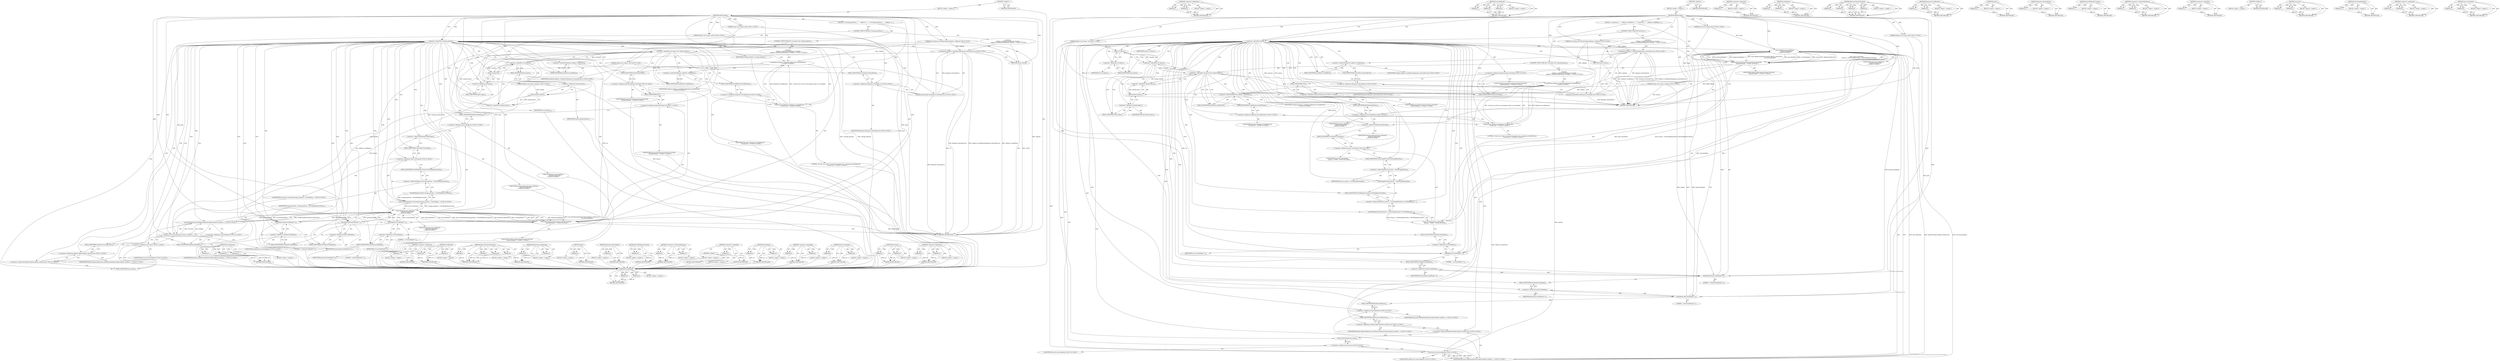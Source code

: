 digraph "base.Unretained" {
vulnerable_198 [label=<(METHOD,fromMaybe)>];
vulnerable_199 [label=<(PARAM,p1)>];
vulnerable_200 [label=<(PARAM,p2)>];
vulnerable_201 [label=<(BLOCK,&lt;empty&gt;,&lt;empty&gt;)>];
vulnerable_202 [label=<(METHOD_RETURN,ANY)>];
vulnerable_149 [label=<(METHOD,&lt;operator&gt;.fieldAccess)>];
vulnerable_150 [label=<(PARAM,p1)>];
vulnerable_151 [label=<(PARAM,p2)>];
vulnerable_152 [label=<(BLOCK,&lt;empty&gt;,&lt;empty&gt;)>];
vulnerable_153 [label=<(METHOD_RETURN,ANY)>];
vulnerable_175 [label=<(METHOD,base.BindOnce)>];
vulnerable_176 [label=<(PARAM,p1)>];
vulnerable_177 [label=<(PARAM,p2)>];
vulnerable_178 [label=<(PARAM,p3)>];
vulnerable_179 [label=<(BLOCK,&lt;empty&gt;,&lt;empty&gt;)>];
vulnerable_180 [label=<(METHOD_RETURN,ANY)>];
vulnerable_6 [label=<(METHOD,&lt;global&gt;)<SUB>1</SUB>>];
vulnerable_7 [label=<(BLOCK,&lt;empty&gt;,&lt;empty&gt;)<SUB>1</SUB>>];
vulnerable_8 [label=<(METHOD,DeleteCookies)<SUB>1</SUB>>];
vulnerable_9 [label="<(PARAM,const std::string&amp; name)<SUB>2</SUB>>"];
vulnerable_10 [label="<(PARAM,Maybe&lt;std::string&gt; url)<SUB>3</SUB>>"];
vulnerable_11 [label="<(PARAM,Maybe&lt;std::string&gt; domain)<SUB>4</SUB>>"];
vulnerable_12 [label="<(PARAM,Maybe&lt;std::string&gt; path)<SUB>5</SUB>>"];
vulnerable_13 [label="<(PARAM,std::unique_ptr&lt;DeleteCookiesCallback&gt; callback)<SUB>6</SUB>>"];
vulnerable_14 [label=<(BLOCK,{
  if (!process_) {
     callback-&gt;sendFailure...,{
  if (!process_) {
     callback-&gt;sendFailure...)<SUB>6</SUB>>];
vulnerable_15 [label=<(CONTROL_STRUCTURE,IF,if (!process_))<SUB>7</SUB>>];
vulnerable_16 [label=<(&lt;operator&gt;.logicalNot,!process_)<SUB>7</SUB>>];
vulnerable_17 [label=<(IDENTIFIER,process_,!process_)<SUB>7</SUB>>];
vulnerable_18 [label="<(BLOCK,{
     callback-&gt;sendFailure(Response::Internal...,{
     callback-&gt;sendFailure(Response::Internal...)<SUB>7</SUB>>"];
vulnerable_19 [label="<(sendFailure,callback-&gt;sendFailure(Response::InternalError()))<SUB>8</SUB>>"];
vulnerable_20 [label=<(&lt;operator&gt;.indirectFieldAccess,callback-&gt;sendFailure)<SUB>8</SUB>>];
vulnerable_21 [label="<(IDENTIFIER,callback,callback-&gt;sendFailure(Response::InternalError()))<SUB>8</SUB>>"];
vulnerable_22 [label=<(FIELD_IDENTIFIER,sendFailure,sendFailure)<SUB>8</SUB>>];
vulnerable_23 [label="<(Response.InternalError,Response::InternalError())<SUB>8</SUB>>"];
vulnerable_24 [label="<(&lt;operator&gt;.fieldAccess,Response::InternalError)<SUB>8</SUB>>"];
vulnerable_25 [label="<(IDENTIFIER,Response,Response::InternalError())<SUB>8</SUB>>"];
vulnerable_26 [label=<(FIELD_IDENTIFIER,InternalError,InternalError)<SUB>8</SUB>>];
vulnerable_27 [label=<(RETURN,return;,return;)<SUB>9</SUB>>];
vulnerable_28 [label=<(CONTROL_STRUCTURE,IF,if (!url.isJust() &amp;&amp; !domain.isJust()))<SUB>12</SUB>>];
vulnerable_29 [label=<(&lt;operator&gt;.logicalAnd,!url.isJust() &amp;&amp; !domain.isJust())<SUB>12</SUB>>];
vulnerable_30 [label=<(&lt;operator&gt;.logicalNot,!url.isJust())<SUB>12</SUB>>];
vulnerable_31 [label=<(isJust,url.isJust())<SUB>12</SUB>>];
vulnerable_32 [label=<(&lt;operator&gt;.fieldAccess,url.isJust)<SUB>12</SUB>>];
vulnerable_33 [label=<(IDENTIFIER,url,url.isJust())<SUB>12</SUB>>];
vulnerable_34 [label=<(FIELD_IDENTIFIER,isJust,isJust)<SUB>12</SUB>>];
vulnerable_35 [label=<(&lt;operator&gt;.logicalNot,!domain.isJust())<SUB>12</SUB>>];
vulnerable_36 [label=<(isJust,domain.isJust())<SUB>12</SUB>>];
vulnerable_37 [label=<(&lt;operator&gt;.fieldAccess,domain.isJust)<SUB>12</SUB>>];
vulnerable_38 [label=<(IDENTIFIER,domain,domain.isJust())<SUB>12</SUB>>];
vulnerable_39 [label=<(FIELD_IDENTIFIER,isJust,isJust)<SUB>12</SUB>>];
vulnerable_40 [label="<(BLOCK,{
    callback-&gt;sendFailure(Response::InvalidPa...,{
    callback-&gt;sendFailure(Response::InvalidPa...)<SUB>12</SUB>>"];
vulnerable_41 [label="<(sendFailure,callback-&gt;sendFailure(Response::InvalidParams(
...)<SUB>13</SUB>>"];
vulnerable_42 [label=<(&lt;operator&gt;.indirectFieldAccess,callback-&gt;sendFailure)<SUB>13</SUB>>];
vulnerable_43 [label="<(IDENTIFIER,callback,callback-&gt;sendFailure(Response::InvalidParams(
...)<SUB>13</SUB>>"];
vulnerable_44 [label=<(FIELD_IDENTIFIER,sendFailure,sendFailure)<SUB>13</SUB>>];
vulnerable_45 [label="<(Response.InvalidParams,Response::InvalidParams(
        &quot;At least one ...)<SUB>13</SUB>>"];
vulnerable_46 [label="<(&lt;operator&gt;.fieldAccess,Response::InvalidParams)<SUB>13</SUB>>"];
vulnerable_47 [label="<(IDENTIFIER,Response,Response::InvalidParams(
        &quot;At least one ...)<SUB>13</SUB>>"];
vulnerable_48 [label=<(FIELD_IDENTIFIER,InvalidParams,InvalidParams)<SUB>13</SUB>>];
vulnerable_49 [label="<(LITERAL,&quot;At least one of the url and domain needs to be...,Response::InvalidParams(
        &quot;At least one ...)<SUB>14</SUB>>"];
vulnerable_50 [label="<(BrowserThread.PostTask,BrowserThread::PostTask(
       BrowserThread::...)<SUB>16</SUB>>"];
vulnerable_51 [label="<(&lt;operator&gt;.fieldAccess,BrowserThread::PostTask)<SUB>16</SUB>>"];
vulnerable_52 [label="<(IDENTIFIER,BrowserThread,BrowserThread::PostTask(
       BrowserThread::...)<SUB>16</SUB>>"];
vulnerable_53 [label=<(FIELD_IDENTIFIER,PostTask,PostTask)<SUB>16</SUB>>];
vulnerable_54 [label="<(&lt;operator&gt;.fieldAccess,BrowserThread::IO)<SUB>17</SUB>>"];
vulnerable_55 [label="<(IDENTIFIER,BrowserThread,BrowserThread::PostTask(
       BrowserThread::...)<SUB>17</SUB>>"];
vulnerable_56 [label=<(FIELD_IDENTIFIER,IO,IO)<SUB>17</SUB>>];
vulnerable_57 [label="<(IDENTIFIER,FROM_HERE,BrowserThread::PostTask(
       BrowserThread::...)<SUB>17</SUB>>"];
vulnerable_58 [label="<(base.BindOnce,base::BindOnce(
           &amp;DeleteCookiesOnIO,
...)<SUB>18</SUB>>"];
vulnerable_59 [label="<(&lt;operator&gt;.fieldAccess,base::BindOnce)<SUB>18</SUB>>"];
vulnerable_60 [label="<(IDENTIFIER,base,base::BindOnce(
           &amp;DeleteCookiesOnIO,
...)<SUB>18</SUB>>"];
vulnerable_61 [label=<(FIELD_IDENTIFIER,BindOnce,BindOnce)<SUB>18</SUB>>];
vulnerable_62 [label=<(&lt;operator&gt;.addressOf,&amp;DeleteCookiesOnIO)<SUB>19</SUB>>];
vulnerable_63 [label="<(IDENTIFIER,DeleteCookiesOnIO,base::BindOnce(
           &amp;DeleteCookiesOnIO,
...)<SUB>19</SUB>>"];
vulnerable_64 [label="<(base.Unretained,base::Unretained(
              process_-&gt;GetSt...)<SUB>20</SUB>>"];
vulnerable_65 [label="<(&lt;operator&gt;.fieldAccess,base::Unretained)<SUB>20</SUB>>"];
vulnerable_66 [label="<(IDENTIFIER,base,base::Unretained(
              process_-&gt;GetSt...)<SUB>20</SUB>>"];
vulnerable_67 [label=<(FIELD_IDENTIFIER,Unretained,Unretained)<SUB>20</SUB>>];
vulnerable_68 [label=<(GetURLRequestContext,process_-&gt;GetStoragePartition()-&gt;GetURLRequestC...)<SUB>21</SUB>>];
vulnerable_69 [label=<(&lt;operator&gt;.indirectFieldAccess,process_-&gt;GetStoragePartition()-&gt;GetURLRequestC...)<SUB>21</SUB>>];
vulnerable_70 [label=<(GetStoragePartition,process_-&gt;GetStoragePartition())<SUB>21</SUB>>];
vulnerable_71 [label=<(&lt;operator&gt;.indirectFieldAccess,process_-&gt;GetStoragePartition)<SUB>21</SUB>>];
vulnerable_72 [label=<(IDENTIFIER,process_,process_-&gt;GetStoragePartition())<SUB>21</SUB>>];
vulnerable_73 [label=<(FIELD_IDENTIFIER,GetStoragePartition,GetStoragePartition)<SUB>21</SUB>>];
vulnerable_74 [label=<(FIELD_IDENTIFIER,GetURLRequestContext,GetURLRequestContext)<SUB>21</SUB>>];
vulnerable_75 [label="<(IDENTIFIER,name,base::BindOnce(
           &amp;DeleteCookiesOnIO,
...)<SUB>22</SUB>>"];
vulnerable_76 [label=<(fromMaybe,url.fromMaybe(&quot;&quot;))<SUB>22</SUB>>];
vulnerable_77 [label=<(&lt;operator&gt;.fieldAccess,url.fromMaybe)<SUB>22</SUB>>];
vulnerable_78 [label=<(IDENTIFIER,url,url.fromMaybe(&quot;&quot;))<SUB>22</SUB>>];
vulnerable_79 [label=<(FIELD_IDENTIFIER,fromMaybe,fromMaybe)<SUB>22</SUB>>];
vulnerable_80 [label=<(LITERAL,&quot;&quot;,url.fromMaybe(&quot;&quot;))<SUB>22</SUB>>];
vulnerable_81 [label=<(fromMaybe,domain.fromMaybe(&quot;&quot;))<SUB>22</SUB>>];
vulnerable_82 [label=<(&lt;operator&gt;.fieldAccess,domain.fromMaybe)<SUB>22</SUB>>];
vulnerable_83 [label=<(IDENTIFIER,domain,domain.fromMaybe(&quot;&quot;))<SUB>22</SUB>>];
vulnerable_84 [label=<(FIELD_IDENTIFIER,fromMaybe,fromMaybe)<SUB>22</SUB>>];
vulnerable_85 [label=<(LITERAL,&quot;&quot;,domain.fromMaybe(&quot;&quot;))<SUB>22</SUB>>];
vulnerable_86 [label=<(fromMaybe,path.fromMaybe(&quot;&quot;))<SUB>22</SUB>>];
vulnerable_87 [label=<(&lt;operator&gt;.fieldAccess,path.fromMaybe)<SUB>22</SUB>>];
vulnerable_88 [label=<(IDENTIFIER,path,path.fromMaybe(&quot;&quot;))<SUB>22</SUB>>];
vulnerable_89 [label=<(FIELD_IDENTIFIER,fromMaybe,fromMaybe)<SUB>22</SUB>>];
vulnerable_90 [label=<(LITERAL,&quot;&quot;,path.fromMaybe(&quot;&quot;))<SUB>22</SUB>>];
vulnerable_91 [label="<(base.BindOnce,base::BindOnce(&amp;DeleteCookiesCallback::sendSucc...)<SUB>23</SUB>>"];
vulnerable_92 [label="<(&lt;operator&gt;.fieldAccess,base::BindOnce)<SUB>23</SUB>>"];
vulnerable_93 [label="<(IDENTIFIER,base,base::BindOnce(&amp;DeleteCookiesCallback::sendSucc...)<SUB>23</SUB>>"];
vulnerable_94 [label=<(FIELD_IDENTIFIER,BindOnce,BindOnce)<SUB>23</SUB>>];
vulnerable_95 [label="<(&lt;operator&gt;.addressOf,&amp;DeleteCookiesCallback::sendSuccess)<SUB>23</SUB>>"];
vulnerable_96 [label="<(&lt;operator&gt;.fieldAccess,DeleteCookiesCallback::sendSuccess)<SUB>23</SUB>>"];
vulnerable_97 [label="<(IDENTIFIER,DeleteCookiesCallback,base::BindOnce(&amp;DeleteCookiesCallback::sendSucc...)<SUB>23</SUB>>"];
vulnerable_98 [label=<(FIELD_IDENTIFIER,sendSuccess,sendSuccess)<SUB>23</SUB>>];
vulnerable_99 [label="<(std.move,std::move(callback))<SUB>24</SUB>>"];
vulnerable_100 [label="<(&lt;operator&gt;.fieldAccess,std::move)<SUB>24</SUB>>"];
vulnerable_101 [label="<(IDENTIFIER,std,std::move(callback))<SUB>24</SUB>>"];
vulnerable_102 [label=<(FIELD_IDENTIFIER,move,move)<SUB>24</SUB>>];
vulnerable_103 [label="<(IDENTIFIER,callback,std::move(callback))<SUB>24</SUB>>"];
vulnerable_104 [label=<(METHOD_RETURN,void)<SUB>1</SUB>>];
vulnerable_106 [label=<(METHOD_RETURN,ANY)<SUB>1</SUB>>];
vulnerable_181 [label=<(METHOD,&lt;operator&gt;.addressOf)>];
vulnerable_182 [label=<(PARAM,p1)>];
vulnerable_183 [label=<(BLOCK,&lt;empty&gt;,&lt;empty&gt;)>];
vulnerable_184 [label=<(METHOD_RETURN,ANY)>];
vulnerable_135 [label=<(METHOD,sendFailure)>];
vulnerable_136 [label=<(PARAM,p1)>];
vulnerable_137 [label=<(PARAM,p2)>];
vulnerable_138 [label=<(BLOCK,&lt;empty&gt;,&lt;empty&gt;)>];
vulnerable_139 [label=<(METHOD_RETURN,ANY)>];
vulnerable_168 [label=<(METHOD,BrowserThread.PostTask)>];
vulnerable_169 [label=<(PARAM,p1)>];
vulnerable_170 [label=<(PARAM,p2)>];
vulnerable_171 [label=<(PARAM,p3)>];
vulnerable_172 [label=<(PARAM,p4)>];
vulnerable_173 [label=<(BLOCK,&lt;empty&gt;,&lt;empty&gt;)>];
vulnerable_174 [label=<(METHOD_RETURN,ANY)>];
vulnerable_163 [label=<(METHOD,Response.InvalidParams)>];
vulnerable_164 [label=<(PARAM,p1)>];
vulnerable_165 [label=<(PARAM,p2)>];
vulnerable_166 [label=<(BLOCK,&lt;empty&gt;,&lt;empty&gt;)>];
vulnerable_167 [label=<(METHOD_RETURN,ANY)>];
vulnerable_159 [label=<(METHOD,isJust)>];
vulnerable_160 [label=<(PARAM,p1)>];
vulnerable_161 [label=<(BLOCK,&lt;empty&gt;,&lt;empty&gt;)>];
vulnerable_162 [label=<(METHOD_RETURN,ANY)>];
vulnerable_145 [label=<(METHOD,Response.InternalError)>];
vulnerable_146 [label=<(PARAM,p1)>];
vulnerable_147 [label=<(BLOCK,&lt;empty&gt;,&lt;empty&gt;)>];
vulnerable_148 [label=<(METHOD_RETURN,ANY)>];
vulnerable_190 [label=<(METHOD,GetURLRequestContext)>];
vulnerable_191 [label=<(PARAM,p1)>];
vulnerable_192 [label=<(BLOCK,&lt;empty&gt;,&lt;empty&gt;)>];
vulnerable_193 [label=<(METHOD_RETURN,ANY)>];
vulnerable_140 [label=<(METHOD,&lt;operator&gt;.indirectFieldAccess)>];
vulnerable_141 [label=<(PARAM,p1)>];
vulnerable_142 [label=<(PARAM,p2)>];
vulnerable_143 [label=<(BLOCK,&lt;empty&gt;,&lt;empty&gt;)>];
vulnerable_144 [label=<(METHOD_RETURN,ANY)>];
vulnerable_131 [label=<(METHOD,&lt;operator&gt;.logicalNot)>];
vulnerable_132 [label=<(PARAM,p1)>];
vulnerable_133 [label=<(BLOCK,&lt;empty&gt;,&lt;empty&gt;)>];
vulnerable_134 [label=<(METHOD_RETURN,ANY)>];
vulnerable_125 [label=<(METHOD,&lt;global&gt;)<SUB>1</SUB>>];
vulnerable_126 [label=<(BLOCK,&lt;empty&gt;,&lt;empty&gt;)>];
vulnerable_127 [label=<(METHOD_RETURN,ANY)>];
vulnerable_203 [label=<(METHOD,std.move)>];
vulnerable_204 [label=<(PARAM,p1)>];
vulnerable_205 [label=<(PARAM,p2)>];
vulnerable_206 [label=<(BLOCK,&lt;empty&gt;,&lt;empty&gt;)>];
vulnerable_207 [label=<(METHOD_RETURN,ANY)>];
vulnerable_194 [label=<(METHOD,GetStoragePartition)>];
vulnerable_195 [label=<(PARAM,p1)>];
vulnerable_196 [label=<(BLOCK,&lt;empty&gt;,&lt;empty&gt;)>];
vulnerable_197 [label=<(METHOD_RETURN,ANY)>];
vulnerable_154 [label=<(METHOD,&lt;operator&gt;.logicalAnd)>];
vulnerable_155 [label=<(PARAM,p1)>];
vulnerable_156 [label=<(PARAM,p2)>];
vulnerable_157 [label=<(BLOCK,&lt;empty&gt;,&lt;empty&gt;)>];
vulnerable_158 [label=<(METHOD_RETURN,ANY)>];
vulnerable_185 [label=<(METHOD,base.Unretained)>];
vulnerable_186 [label=<(PARAM,p1)>];
vulnerable_187 [label=<(PARAM,p2)>];
vulnerable_188 [label=<(BLOCK,&lt;empty&gt;,&lt;empty&gt;)>];
vulnerable_189 [label=<(METHOD_RETURN,ANY)>];
fixed_196 [label=<(METHOD,std.move)>];
fixed_197 [label=<(PARAM,p1)>];
fixed_198 [label=<(PARAM,p2)>];
fixed_199 [label=<(BLOCK,&lt;empty&gt;,&lt;empty&gt;)>];
fixed_200 [label=<(METHOD_RETURN,ANY)>];
fixed_146 [label=<(METHOD,&lt;operator&gt;.fieldAccess)>];
fixed_147 [label=<(PARAM,p1)>];
fixed_148 [label=<(PARAM,p2)>];
fixed_149 [label=<(BLOCK,&lt;empty&gt;,&lt;empty&gt;)>];
fixed_150 [label=<(METHOD_RETURN,ANY)>];
fixed_172 [label=<(METHOD,base.BindOnce)>];
fixed_173 [label=<(PARAM,p1)>];
fixed_174 [label=<(PARAM,p2)>];
fixed_175 [label=<(PARAM,p3)>];
fixed_176 [label=<(BLOCK,&lt;empty&gt;,&lt;empty&gt;)>];
fixed_177 [label=<(METHOD_RETURN,ANY)>];
fixed_6 [label=<(METHOD,&lt;global&gt;)<SUB>1</SUB>>];
fixed_7 [label=<(BLOCK,&lt;empty&gt;,&lt;empty&gt;)<SUB>1</SUB>>];
fixed_8 [label=<(METHOD,DeleteCookies)<SUB>1</SUB>>];
fixed_9 [label="<(PARAM,const std::string&amp; name)<SUB>2</SUB>>"];
fixed_10 [label="<(PARAM,Maybe&lt;std::string&gt; url)<SUB>3</SUB>>"];
fixed_11 [label="<(PARAM,Maybe&lt;std::string&gt; domain)<SUB>4</SUB>>"];
fixed_12 [label="<(PARAM,Maybe&lt;std::string&gt; path)<SUB>5</SUB>>"];
fixed_13 [label="<(PARAM,std::unique_ptr&lt;DeleteCookiesCallback&gt; callback)<SUB>6</SUB>>"];
fixed_14 [label=<(BLOCK,{
  if (!storage_partition_) {
     callback-&gt;s...,{
  if (!storage_partition_) {
     callback-&gt;s...)<SUB>6</SUB>>];
fixed_15 [label=<(CONTROL_STRUCTURE,IF,if (!storage_partition_))<SUB>7</SUB>>];
fixed_16 [label=<(&lt;operator&gt;.logicalNot,!storage_partition_)<SUB>7</SUB>>];
fixed_17 [label=<(IDENTIFIER,storage_partition_,!storage_partition_)<SUB>7</SUB>>];
fixed_18 [label="<(BLOCK,{
     callback-&gt;sendFailure(Response::Internal...,{
     callback-&gt;sendFailure(Response::Internal...)<SUB>7</SUB>>"];
fixed_19 [label="<(sendFailure,callback-&gt;sendFailure(Response::InternalError()))<SUB>8</SUB>>"];
fixed_20 [label=<(&lt;operator&gt;.indirectFieldAccess,callback-&gt;sendFailure)<SUB>8</SUB>>];
fixed_21 [label="<(IDENTIFIER,callback,callback-&gt;sendFailure(Response::InternalError()))<SUB>8</SUB>>"];
fixed_22 [label=<(FIELD_IDENTIFIER,sendFailure,sendFailure)<SUB>8</SUB>>];
fixed_23 [label="<(Response.InternalError,Response::InternalError())<SUB>8</SUB>>"];
fixed_24 [label="<(&lt;operator&gt;.fieldAccess,Response::InternalError)<SUB>8</SUB>>"];
fixed_25 [label="<(IDENTIFIER,Response,Response::InternalError())<SUB>8</SUB>>"];
fixed_26 [label=<(FIELD_IDENTIFIER,InternalError,InternalError)<SUB>8</SUB>>];
fixed_27 [label=<(RETURN,return;,return;)<SUB>9</SUB>>];
fixed_28 [label=<(CONTROL_STRUCTURE,IF,if (!url.isJust() &amp;&amp; !domain.isJust()))<SUB>12</SUB>>];
fixed_29 [label=<(&lt;operator&gt;.logicalAnd,!url.isJust() &amp;&amp; !domain.isJust())<SUB>12</SUB>>];
fixed_30 [label=<(&lt;operator&gt;.logicalNot,!url.isJust())<SUB>12</SUB>>];
fixed_31 [label=<(isJust,url.isJust())<SUB>12</SUB>>];
fixed_32 [label=<(&lt;operator&gt;.fieldAccess,url.isJust)<SUB>12</SUB>>];
fixed_33 [label=<(IDENTIFIER,url,url.isJust())<SUB>12</SUB>>];
fixed_34 [label=<(FIELD_IDENTIFIER,isJust,isJust)<SUB>12</SUB>>];
fixed_35 [label=<(&lt;operator&gt;.logicalNot,!domain.isJust())<SUB>12</SUB>>];
fixed_36 [label=<(isJust,domain.isJust())<SUB>12</SUB>>];
fixed_37 [label=<(&lt;operator&gt;.fieldAccess,domain.isJust)<SUB>12</SUB>>];
fixed_38 [label=<(IDENTIFIER,domain,domain.isJust())<SUB>12</SUB>>];
fixed_39 [label=<(FIELD_IDENTIFIER,isJust,isJust)<SUB>12</SUB>>];
fixed_40 [label="<(BLOCK,{
    callback-&gt;sendFailure(Response::InvalidPa...,{
    callback-&gt;sendFailure(Response::InvalidPa...)<SUB>12</SUB>>"];
fixed_41 [label="<(sendFailure,callback-&gt;sendFailure(Response::InvalidParams(
...)<SUB>13</SUB>>"];
fixed_42 [label=<(&lt;operator&gt;.indirectFieldAccess,callback-&gt;sendFailure)<SUB>13</SUB>>];
fixed_43 [label="<(IDENTIFIER,callback,callback-&gt;sendFailure(Response::InvalidParams(
...)<SUB>13</SUB>>"];
fixed_44 [label=<(FIELD_IDENTIFIER,sendFailure,sendFailure)<SUB>13</SUB>>];
fixed_45 [label="<(Response.InvalidParams,Response::InvalidParams(
        &quot;At least one ...)<SUB>13</SUB>>"];
fixed_46 [label="<(&lt;operator&gt;.fieldAccess,Response::InvalidParams)<SUB>13</SUB>>"];
fixed_47 [label="<(IDENTIFIER,Response,Response::InvalidParams(
        &quot;At least one ...)<SUB>13</SUB>>"];
fixed_48 [label=<(FIELD_IDENTIFIER,InvalidParams,InvalidParams)<SUB>13</SUB>>];
fixed_49 [label="<(LITERAL,&quot;At least one of the url and domain needs to be...,Response::InvalidParams(
        &quot;At least one ...)<SUB>14</SUB>>"];
fixed_50 [label="<(BrowserThread.PostTask,BrowserThread::PostTask(
       BrowserThread::...)<SUB>16</SUB>>"];
fixed_51 [label="<(&lt;operator&gt;.fieldAccess,BrowserThread::PostTask)<SUB>16</SUB>>"];
fixed_52 [label="<(IDENTIFIER,BrowserThread,BrowserThread::PostTask(
       BrowserThread::...)<SUB>16</SUB>>"];
fixed_53 [label=<(FIELD_IDENTIFIER,PostTask,PostTask)<SUB>16</SUB>>];
fixed_54 [label="<(&lt;operator&gt;.fieldAccess,BrowserThread::IO)<SUB>17</SUB>>"];
fixed_55 [label="<(IDENTIFIER,BrowserThread,BrowserThread::PostTask(
       BrowserThread::...)<SUB>17</SUB>>"];
fixed_56 [label=<(FIELD_IDENTIFIER,IO,IO)<SUB>17</SUB>>];
fixed_57 [label="<(IDENTIFIER,FROM_HERE,BrowserThread::PostTask(
       BrowserThread::...)<SUB>17</SUB>>"];
fixed_58 [label="<(base.BindOnce,base::BindOnce(
           &amp;DeleteCookiesOnIO,
...)<SUB>18</SUB>>"];
fixed_59 [label="<(&lt;operator&gt;.fieldAccess,base::BindOnce)<SUB>18</SUB>>"];
fixed_60 [label="<(IDENTIFIER,base,base::BindOnce(
           &amp;DeleteCookiesOnIO,
...)<SUB>18</SUB>>"];
fixed_61 [label=<(FIELD_IDENTIFIER,BindOnce,BindOnce)<SUB>18</SUB>>];
fixed_62 [label=<(&lt;operator&gt;.addressOf,&amp;DeleteCookiesOnIO)<SUB>19</SUB>>];
fixed_63 [label="<(IDENTIFIER,DeleteCookiesOnIO,base::BindOnce(
           &amp;DeleteCookiesOnIO,
...)<SUB>19</SUB>>"];
fixed_64 [label="<(base.Unretained,base::Unretained(storage_partition_-&gt;GetURLRequ...)<SUB>20</SUB>>"];
fixed_65 [label="<(&lt;operator&gt;.fieldAccess,base::Unretained)<SUB>20</SUB>>"];
fixed_66 [label="<(IDENTIFIER,base,base::Unretained(storage_partition_-&gt;GetURLRequ...)<SUB>20</SUB>>"];
fixed_67 [label=<(FIELD_IDENTIFIER,Unretained,Unretained)<SUB>20</SUB>>];
fixed_68 [label=<(GetURLRequestContext,storage_partition_-&gt;GetURLRequestContext())<SUB>20</SUB>>];
fixed_69 [label=<(&lt;operator&gt;.indirectFieldAccess,storage_partition_-&gt;GetURLRequestContext)<SUB>20</SUB>>];
fixed_70 [label=<(IDENTIFIER,storage_partition_,storage_partition_-&gt;GetURLRequestContext())<SUB>20</SUB>>];
fixed_71 [label=<(FIELD_IDENTIFIER,GetURLRequestContext,GetURLRequestContext)<SUB>20</SUB>>];
fixed_72 [label="<(IDENTIFIER,name,base::BindOnce(
           &amp;DeleteCookiesOnIO,
...)<SUB>20</SUB>>"];
fixed_73 [label=<(fromMaybe,url.fromMaybe(&quot;&quot;))<SUB>21</SUB>>];
fixed_74 [label=<(&lt;operator&gt;.fieldAccess,url.fromMaybe)<SUB>21</SUB>>];
fixed_75 [label=<(IDENTIFIER,url,url.fromMaybe(&quot;&quot;))<SUB>21</SUB>>];
fixed_76 [label=<(FIELD_IDENTIFIER,fromMaybe,fromMaybe)<SUB>21</SUB>>];
fixed_77 [label=<(LITERAL,&quot;&quot;,url.fromMaybe(&quot;&quot;))<SUB>21</SUB>>];
fixed_78 [label=<(fromMaybe,domain.fromMaybe(&quot;&quot;))<SUB>21</SUB>>];
fixed_79 [label=<(&lt;operator&gt;.fieldAccess,domain.fromMaybe)<SUB>21</SUB>>];
fixed_80 [label=<(IDENTIFIER,domain,domain.fromMaybe(&quot;&quot;))<SUB>21</SUB>>];
fixed_81 [label=<(FIELD_IDENTIFIER,fromMaybe,fromMaybe)<SUB>21</SUB>>];
fixed_82 [label=<(LITERAL,&quot;&quot;,domain.fromMaybe(&quot;&quot;))<SUB>21</SUB>>];
fixed_83 [label=<(fromMaybe,path.fromMaybe(&quot;&quot;))<SUB>21</SUB>>];
fixed_84 [label=<(&lt;operator&gt;.fieldAccess,path.fromMaybe)<SUB>21</SUB>>];
fixed_85 [label=<(IDENTIFIER,path,path.fromMaybe(&quot;&quot;))<SUB>21</SUB>>];
fixed_86 [label=<(FIELD_IDENTIFIER,fromMaybe,fromMaybe)<SUB>21</SUB>>];
fixed_87 [label=<(LITERAL,&quot;&quot;,path.fromMaybe(&quot;&quot;))<SUB>21</SUB>>];
fixed_88 [label="<(base.BindOnce,base::BindOnce(&amp;DeleteCookiesCallback::sendSucc...)<SUB>22</SUB>>"];
fixed_89 [label="<(&lt;operator&gt;.fieldAccess,base::BindOnce)<SUB>22</SUB>>"];
fixed_90 [label="<(IDENTIFIER,base,base::BindOnce(&amp;DeleteCookiesCallback::sendSucc...)<SUB>22</SUB>>"];
fixed_91 [label=<(FIELD_IDENTIFIER,BindOnce,BindOnce)<SUB>22</SUB>>];
fixed_92 [label="<(&lt;operator&gt;.addressOf,&amp;DeleteCookiesCallback::sendSuccess)<SUB>22</SUB>>"];
fixed_93 [label="<(&lt;operator&gt;.fieldAccess,DeleteCookiesCallback::sendSuccess)<SUB>22</SUB>>"];
fixed_94 [label="<(IDENTIFIER,DeleteCookiesCallback,base::BindOnce(&amp;DeleteCookiesCallback::sendSucc...)<SUB>22</SUB>>"];
fixed_95 [label=<(FIELD_IDENTIFIER,sendSuccess,sendSuccess)<SUB>22</SUB>>];
fixed_96 [label="<(std.move,std::move(callback))<SUB>23</SUB>>"];
fixed_97 [label="<(&lt;operator&gt;.fieldAccess,std::move)<SUB>23</SUB>>"];
fixed_98 [label="<(IDENTIFIER,std,std::move(callback))<SUB>23</SUB>>"];
fixed_99 [label=<(FIELD_IDENTIFIER,move,move)<SUB>23</SUB>>];
fixed_100 [label="<(IDENTIFIER,callback,std::move(callback))<SUB>23</SUB>>"];
fixed_101 [label=<(METHOD_RETURN,void)<SUB>1</SUB>>];
fixed_103 [label=<(METHOD_RETURN,ANY)<SUB>1</SUB>>];
fixed_178 [label=<(METHOD,&lt;operator&gt;.addressOf)>];
fixed_179 [label=<(PARAM,p1)>];
fixed_180 [label=<(BLOCK,&lt;empty&gt;,&lt;empty&gt;)>];
fixed_181 [label=<(METHOD_RETURN,ANY)>];
fixed_132 [label=<(METHOD,sendFailure)>];
fixed_133 [label=<(PARAM,p1)>];
fixed_134 [label=<(PARAM,p2)>];
fixed_135 [label=<(BLOCK,&lt;empty&gt;,&lt;empty&gt;)>];
fixed_136 [label=<(METHOD_RETURN,ANY)>];
fixed_165 [label=<(METHOD,BrowserThread.PostTask)>];
fixed_166 [label=<(PARAM,p1)>];
fixed_167 [label=<(PARAM,p2)>];
fixed_168 [label=<(PARAM,p3)>];
fixed_169 [label=<(PARAM,p4)>];
fixed_170 [label=<(BLOCK,&lt;empty&gt;,&lt;empty&gt;)>];
fixed_171 [label=<(METHOD_RETURN,ANY)>];
fixed_160 [label=<(METHOD,Response.InvalidParams)>];
fixed_161 [label=<(PARAM,p1)>];
fixed_162 [label=<(PARAM,p2)>];
fixed_163 [label=<(BLOCK,&lt;empty&gt;,&lt;empty&gt;)>];
fixed_164 [label=<(METHOD_RETURN,ANY)>];
fixed_156 [label=<(METHOD,isJust)>];
fixed_157 [label=<(PARAM,p1)>];
fixed_158 [label=<(BLOCK,&lt;empty&gt;,&lt;empty&gt;)>];
fixed_159 [label=<(METHOD_RETURN,ANY)>];
fixed_142 [label=<(METHOD,Response.InternalError)>];
fixed_143 [label=<(PARAM,p1)>];
fixed_144 [label=<(BLOCK,&lt;empty&gt;,&lt;empty&gt;)>];
fixed_145 [label=<(METHOD_RETURN,ANY)>];
fixed_187 [label=<(METHOD,GetURLRequestContext)>];
fixed_188 [label=<(PARAM,p1)>];
fixed_189 [label=<(BLOCK,&lt;empty&gt;,&lt;empty&gt;)>];
fixed_190 [label=<(METHOD_RETURN,ANY)>];
fixed_137 [label=<(METHOD,&lt;operator&gt;.indirectFieldAccess)>];
fixed_138 [label=<(PARAM,p1)>];
fixed_139 [label=<(PARAM,p2)>];
fixed_140 [label=<(BLOCK,&lt;empty&gt;,&lt;empty&gt;)>];
fixed_141 [label=<(METHOD_RETURN,ANY)>];
fixed_128 [label=<(METHOD,&lt;operator&gt;.logicalNot)>];
fixed_129 [label=<(PARAM,p1)>];
fixed_130 [label=<(BLOCK,&lt;empty&gt;,&lt;empty&gt;)>];
fixed_131 [label=<(METHOD_RETURN,ANY)>];
fixed_122 [label=<(METHOD,&lt;global&gt;)<SUB>1</SUB>>];
fixed_123 [label=<(BLOCK,&lt;empty&gt;,&lt;empty&gt;)>];
fixed_124 [label=<(METHOD_RETURN,ANY)>];
fixed_191 [label=<(METHOD,fromMaybe)>];
fixed_192 [label=<(PARAM,p1)>];
fixed_193 [label=<(PARAM,p2)>];
fixed_194 [label=<(BLOCK,&lt;empty&gt;,&lt;empty&gt;)>];
fixed_195 [label=<(METHOD_RETURN,ANY)>];
fixed_151 [label=<(METHOD,&lt;operator&gt;.logicalAnd)>];
fixed_152 [label=<(PARAM,p1)>];
fixed_153 [label=<(PARAM,p2)>];
fixed_154 [label=<(BLOCK,&lt;empty&gt;,&lt;empty&gt;)>];
fixed_155 [label=<(METHOD_RETURN,ANY)>];
fixed_182 [label=<(METHOD,base.Unretained)>];
fixed_183 [label=<(PARAM,p1)>];
fixed_184 [label=<(PARAM,p2)>];
fixed_185 [label=<(BLOCK,&lt;empty&gt;,&lt;empty&gt;)>];
fixed_186 [label=<(METHOD_RETURN,ANY)>];
vulnerable_198 -> vulnerable_199  [key=0, label="AST: "];
vulnerable_198 -> vulnerable_199  [key=1, label="DDG: "];
vulnerable_198 -> vulnerable_201  [key=0, label="AST: "];
vulnerable_198 -> vulnerable_200  [key=0, label="AST: "];
vulnerable_198 -> vulnerable_200  [key=1, label="DDG: "];
vulnerable_198 -> vulnerable_202  [key=0, label="AST: "];
vulnerable_198 -> vulnerable_202  [key=1, label="CFG: "];
vulnerable_199 -> vulnerable_202  [key=0, label="DDG: p1"];
vulnerable_200 -> vulnerable_202  [key=0, label="DDG: p2"];
vulnerable_149 -> vulnerable_150  [key=0, label="AST: "];
vulnerable_149 -> vulnerable_150  [key=1, label="DDG: "];
vulnerable_149 -> vulnerable_152  [key=0, label="AST: "];
vulnerable_149 -> vulnerable_151  [key=0, label="AST: "];
vulnerable_149 -> vulnerable_151  [key=1, label="DDG: "];
vulnerable_149 -> vulnerable_153  [key=0, label="AST: "];
vulnerable_149 -> vulnerable_153  [key=1, label="CFG: "];
vulnerable_150 -> vulnerable_153  [key=0, label="DDG: p1"];
vulnerable_151 -> vulnerable_153  [key=0, label="DDG: p2"];
vulnerable_175 -> vulnerable_176  [key=0, label="AST: "];
vulnerable_175 -> vulnerable_176  [key=1, label="DDG: "];
vulnerable_175 -> vulnerable_179  [key=0, label="AST: "];
vulnerable_175 -> vulnerable_177  [key=0, label="AST: "];
vulnerable_175 -> vulnerable_177  [key=1, label="DDG: "];
vulnerable_175 -> vulnerable_180  [key=0, label="AST: "];
vulnerable_175 -> vulnerable_180  [key=1, label="CFG: "];
vulnerable_175 -> vulnerable_178  [key=0, label="AST: "];
vulnerable_175 -> vulnerable_178  [key=1, label="DDG: "];
vulnerable_176 -> vulnerable_180  [key=0, label="DDG: p1"];
vulnerable_177 -> vulnerable_180  [key=0, label="DDG: p2"];
vulnerable_178 -> vulnerable_180  [key=0, label="DDG: p3"];
vulnerable_6 -> vulnerable_7  [key=0, label="AST: "];
vulnerable_6 -> vulnerable_106  [key=0, label="AST: "];
vulnerable_6 -> vulnerable_106  [key=1, label="CFG: "];
vulnerable_7 -> vulnerable_8  [key=0, label="AST: "];
vulnerable_8 -> vulnerable_9  [key=0, label="AST: "];
vulnerable_8 -> vulnerable_9  [key=1, label="DDG: "];
vulnerable_8 -> vulnerable_10  [key=0, label="AST: "];
vulnerable_8 -> vulnerable_10  [key=1, label="DDG: "];
vulnerable_8 -> vulnerable_11  [key=0, label="AST: "];
vulnerable_8 -> vulnerable_11  [key=1, label="DDG: "];
vulnerable_8 -> vulnerable_12  [key=0, label="AST: "];
vulnerable_8 -> vulnerable_12  [key=1, label="DDG: "];
vulnerable_8 -> vulnerable_13  [key=0, label="AST: "];
vulnerable_8 -> vulnerable_13  [key=1, label="DDG: "];
vulnerable_8 -> vulnerable_14  [key=0, label="AST: "];
vulnerable_8 -> vulnerable_104  [key=0, label="AST: "];
vulnerable_8 -> vulnerable_16  [key=0, label="CFG: "];
vulnerable_8 -> vulnerable_16  [key=1, label="DDG: "];
vulnerable_8 -> vulnerable_50  [key=0, label="DDG: "];
vulnerable_8 -> vulnerable_27  [key=0, label="DDG: "];
vulnerable_8 -> vulnerable_58  [key=0, label="DDG: "];
vulnerable_8 -> vulnerable_76  [key=0, label="DDG: "];
vulnerable_8 -> vulnerable_81  [key=0, label="DDG: "];
vulnerable_8 -> vulnerable_86  [key=0, label="DDG: "];
vulnerable_8 -> vulnerable_45  [key=0, label="DDG: "];
vulnerable_8 -> vulnerable_99  [key=0, label="DDG: "];
vulnerable_9 -> vulnerable_104  [key=0, label="DDG: name"];
vulnerable_9 -> vulnerable_58  [key=0, label="DDG: name"];
vulnerable_10 -> vulnerable_104  [key=0, label="DDG: url"];
vulnerable_10 -> vulnerable_76  [key=0, label="DDG: url"];
vulnerable_10 -> vulnerable_31  [key=0, label="DDG: url"];
vulnerable_11 -> vulnerable_104  [key=0, label="DDG: domain"];
vulnerable_11 -> vulnerable_81  [key=0, label="DDG: domain"];
vulnerable_11 -> vulnerable_36  [key=0, label="DDG: domain"];
vulnerable_12 -> vulnerable_104  [key=0, label="DDG: path"];
vulnerable_12 -> vulnerable_86  [key=0, label="DDG: path"];
vulnerable_13 -> vulnerable_104  [key=0, label="DDG: callback"];
vulnerable_13 -> vulnerable_19  [key=0, label="DDG: callback"];
vulnerable_13 -> vulnerable_41  [key=0, label="DDG: callback"];
vulnerable_13 -> vulnerable_99  [key=0, label="DDG: callback"];
vulnerable_14 -> vulnerable_15  [key=0, label="AST: "];
vulnerable_14 -> vulnerable_28  [key=0, label="AST: "];
vulnerable_14 -> vulnerable_50  [key=0, label="AST: "];
vulnerable_15 -> vulnerable_16  [key=0, label="AST: "];
vulnerable_15 -> vulnerable_18  [key=0, label="AST: "];
vulnerable_16 -> vulnerable_17  [key=0, label="AST: "];
vulnerable_16 -> vulnerable_22  [key=0, label="CFG: "];
vulnerable_16 -> vulnerable_22  [key=1, label="CDG: "];
vulnerable_16 -> vulnerable_34  [key=0, label="CFG: "];
vulnerable_16 -> vulnerable_34  [key=1, label="CDG: "];
vulnerable_16 -> vulnerable_104  [key=0, label="DDG: process_"];
vulnerable_16 -> vulnerable_104  [key=1, label="DDG: !process_"];
vulnerable_16 -> vulnerable_70  [key=0, label="DDG: process_"];
vulnerable_16 -> vulnerable_70  [key=1, label="CDG: "];
vulnerable_16 -> vulnerable_30  [key=0, label="CDG: "];
vulnerable_16 -> vulnerable_94  [key=0, label="CDG: "];
vulnerable_16 -> vulnerable_32  [key=0, label="CDG: "];
vulnerable_16 -> vulnerable_68  [key=0, label="CDG: "];
vulnerable_16 -> vulnerable_73  [key=0, label="CDG: "];
vulnerable_16 -> vulnerable_26  [key=0, label="CDG: "];
vulnerable_16 -> vulnerable_96  [key=0, label="CDG: "];
vulnerable_16 -> vulnerable_77  [key=0, label="CDG: "];
vulnerable_16 -> vulnerable_64  [key=0, label="CDG: "];
vulnerable_16 -> vulnerable_51  [key=0, label="CDG: "];
vulnerable_16 -> vulnerable_89  [key=0, label="CDG: "];
vulnerable_16 -> vulnerable_19  [key=0, label="CDG: "];
vulnerable_16 -> vulnerable_98  [key=0, label="CDG: "];
vulnerable_16 -> vulnerable_99  [key=0, label="CDG: "];
vulnerable_16 -> vulnerable_81  [key=0, label="CDG: "];
vulnerable_16 -> vulnerable_84  [key=0, label="CDG: "];
vulnerable_16 -> vulnerable_102  [key=0, label="CDG: "];
vulnerable_16 -> vulnerable_20  [key=0, label="CDG: "];
vulnerable_16 -> vulnerable_56  [key=0, label="CDG: "];
vulnerable_16 -> vulnerable_69  [key=0, label="CDG: "];
vulnerable_16 -> vulnerable_67  [key=0, label="CDG: "];
vulnerable_16 -> vulnerable_74  [key=0, label="CDG: "];
vulnerable_16 -> vulnerable_95  [key=0, label="CDG: "];
vulnerable_16 -> vulnerable_92  [key=0, label="CDG: "];
vulnerable_16 -> vulnerable_27  [key=0, label="CDG: "];
vulnerable_16 -> vulnerable_29  [key=0, label="CDG: "];
vulnerable_16 -> vulnerable_76  [key=0, label="CDG: "];
vulnerable_16 -> vulnerable_65  [key=0, label="CDG: "];
vulnerable_16 -> vulnerable_50  [key=0, label="CDG: "];
vulnerable_16 -> vulnerable_59  [key=0, label="CDG: "];
vulnerable_16 -> vulnerable_87  [key=0, label="CDG: "];
vulnerable_16 -> vulnerable_91  [key=0, label="CDG: "];
vulnerable_16 -> vulnerable_82  [key=0, label="CDG: "];
vulnerable_16 -> vulnerable_54  [key=0, label="CDG: "];
vulnerable_16 -> vulnerable_79  [key=0, label="CDG: "];
vulnerable_16 -> vulnerable_24  [key=0, label="CDG: "];
vulnerable_16 -> vulnerable_58  [key=0, label="CDG: "];
vulnerable_16 -> vulnerable_61  [key=0, label="CDG: "];
vulnerable_16 -> vulnerable_23  [key=0, label="CDG: "];
vulnerable_16 -> vulnerable_71  [key=0, label="CDG: "];
vulnerable_16 -> vulnerable_100  [key=0, label="CDG: "];
vulnerable_16 -> vulnerable_53  [key=0, label="CDG: "];
vulnerable_16 -> vulnerable_62  [key=0, label="CDG: "];
vulnerable_16 -> vulnerable_31  [key=0, label="CDG: "];
vulnerable_16 -> vulnerable_86  [key=0, label="CDG: "];
vulnerable_18 -> vulnerable_19  [key=0, label="AST: "];
vulnerable_18 -> vulnerable_27  [key=0, label="AST: "];
vulnerable_19 -> vulnerable_20  [key=0, label="AST: "];
vulnerable_19 -> vulnerable_23  [key=0, label="AST: "];
vulnerable_19 -> vulnerable_27  [key=0, label="CFG: "];
vulnerable_19 -> vulnerable_104  [key=0, label="DDG: callback-&gt;sendFailure"];
vulnerable_19 -> vulnerable_104  [key=1, label="DDG: Response::InternalError()"];
vulnerable_19 -> vulnerable_104  [key=2, label="DDG: callback-&gt;sendFailure(Response::InternalError())"];
vulnerable_20 -> vulnerable_21  [key=0, label="AST: "];
vulnerable_20 -> vulnerable_22  [key=0, label="AST: "];
vulnerable_20 -> vulnerable_26  [key=0, label="CFG: "];
vulnerable_22 -> vulnerable_20  [key=0, label="CFG: "];
vulnerable_23 -> vulnerable_24  [key=0, label="AST: "];
vulnerable_23 -> vulnerable_19  [key=0, label="CFG: "];
vulnerable_23 -> vulnerable_19  [key=1, label="DDG: Response::InternalError"];
vulnerable_23 -> vulnerable_104  [key=0, label="DDG: Response::InternalError"];
vulnerable_24 -> vulnerable_25  [key=0, label="AST: "];
vulnerable_24 -> vulnerable_26  [key=0, label="AST: "];
vulnerable_24 -> vulnerable_23  [key=0, label="CFG: "];
vulnerable_26 -> vulnerable_24  [key=0, label="CFG: "];
vulnerable_27 -> vulnerable_104  [key=0, label="CFG: "];
vulnerable_27 -> vulnerable_104  [key=1, label="DDG: &lt;RET&gt;"];
vulnerable_28 -> vulnerable_29  [key=0, label="AST: "];
vulnerable_28 -> vulnerable_40  [key=0, label="AST: "];
vulnerable_29 -> vulnerable_30  [key=0, label="AST: "];
vulnerable_29 -> vulnerable_35  [key=0, label="AST: "];
vulnerable_29 -> vulnerable_44  [key=0, label="CFG: "];
vulnerable_29 -> vulnerable_44  [key=1, label="CDG: "];
vulnerable_29 -> vulnerable_53  [key=0, label="CFG: "];
vulnerable_29 -> vulnerable_48  [key=0, label="CDG: "];
vulnerable_29 -> vulnerable_42  [key=0, label="CDG: "];
vulnerable_29 -> vulnerable_46  [key=0, label="CDG: "];
vulnerable_29 -> vulnerable_45  [key=0, label="CDG: "];
vulnerable_29 -> vulnerable_41  [key=0, label="CDG: "];
vulnerable_30 -> vulnerable_31  [key=0, label="AST: "];
vulnerable_30 -> vulnerable_29  [key=0, label="CFG: "];
vulnerable_30 -> vulnerable_29  [key=1, label="DDG: url.isJust()"];
vulnerable_30 -> vulnerable_39  [key=0, label="CFG: "];
vulnerable_30 -> vulnerable_39  [key=1, label="CDG: "];
vulnerable_30 -> vulnerable_37  [key=0, label="CDG: "];
vulnerable_30 -> vulnerable_35  [key=0, label="CDG: "];
vulnerable_30 -> vulnerable_36  [key=0, label="CDG: "];
vulnerable_31 -> vulnerable_32  [key=0, label="AST: "];
vulnerable_31 -> vulnerable_30  [key=0, label="CFG: "];
vulnerable_31 -> vulnerable_30  [key=1, label="DDG: url.isJust"];
vulnerable_32 -> vulnerable_33  [key=0, label="AST: "];
vulnerable_32 -> vulnerable_34  [key=0, label="AST: "];
vulnerable_32 -> vulnerable_31  [key=0, label="CFG: "];
vulnerable_34 -> vulnerable_32  [key=0, label="CFG: "];
vulnerable_35 -> vulnerable_36  [key=0, label="AST: "];
vulnerable_35 -> vulnerable_29  [key=0, label="CFG: "];
vulnerable_35 -> vulnerable_29  [key=1, label="DDG: domain.isJust()"];
vulnerable_36 -> vulnerable_37  [key=0, label="AST: "];
vulnerable_36 -> vulnerable_35  [key=0, label="CFG: "];
vulnerable_36 -> vulnerable_35  [key=1, label="DDG: domain.isJust"];
vulnerable_37 -> vulnerable_38  [key=0, label="AST: "];
vulnerable_37 -> vulnerable_39  [key=0, label="AST: "];
vulnerable_37 -> vulnerable_36  [key=0, label="CFG: "];
vulnerable_39 -> vulnerable_37  [key=0, label="CFG: "];
vulnerable_40 -> vulnerable_41  [key=0, label="AST: "];
vulnerable_41 -> vulnerable_42  [key=0, label="AST: "];
vulnerable_41 -> vulnerable_45  [key=0, label="AST: "];
vulnerable_41 -> vulnerable_53  [key=0, label="CFG: "];
vulnerable_41 -> vulnerable_99  [key=0, label="DDG: callback-&gt;sendFailure"];
vulnerable_42 -> vulnerable_43  [key=0, label="AST: "];
vulnerable_42 -> vulnerable_44  [key=0, label="AST: "];
vulnerable_42 -> vulnerable_48  [key=0, label="CFG: "];
vulnerable_44 -> vulnerable_42  [key=0, label="CFG: "];
vulnerable_45 -> vulnerable_46  [key=0, label="AST: "];
vulnerable_45 -> vulnerable_49  [key=0, label="AST: "];
vulnerable_45 -> vulnerable_41  [key=0, label="CFG: "];
vulnerable_45 -> vulnerable_41  [key=1, label="DDG: Response::InvalidParams"];
vulnerable_45 -> vulnerable_41  [key=2, label="DDG: &quot;At least one of the url and domain needs to be specified&quot;"];
vulnerable_46 -> vulnerable_47  [key=0, label="AST: "];
vulnerable_46 -> vulnerable_48  [key=0, label="AST: "];
vulnerable_46 -> vulnerable_45  [key=0, label="CFG: "];
vulnerable_48 -> vulnerable_46  [key=0, label="CFG: "];
vulnerable_50 -> vulnerable_51  [key=0, label="AST: "];
vulnerable_50 -> vulnerable_54  [key=0, label="AST: "];
vulnerable_50 -> vulnerable_57  [key=0, label="AST: "];
vulnerable_50 -> vulnerable_58  [key=0, label="AST: "];
vulnerable_50 -> vulnerable_104  [key=0, label="CFG: "];
vulnerable_50 -> vulnerable_104  [key=1, label="DDG: FROM_HERE"];
vulnerable_51 -> vulnerable_52  [key=0, label="AST: "];
vulnerable_51 -> vulnerable_53  [key=0, label="AST: "];
vulnerable_51 -> vulnerable_56  [key=0, label="CFG: "];
vulnerable_53 -> vulnerable_51  [key=0, label="CFG: "];
vulnerable_54 -> vulnerable_55  [key=0, label="AST: "];
vulnerable_54 -> vulnerable_56  [key=0, label="AST: "];
vulnerable_54 -> vulnerable_61  [key=0, label="CFG: "];
vulnerable_56 -> vulnerable_54  [key=0, label="CFG: "];
vulnerable_58 -> vulnerable_59  [key=0, label="AST: "];
vulnerable_58 -> vulnerable_62  [key=0, label="AST: "];
vulnerable_58 -> vulnerable_64  [key=0, label="AST: "];
vulnerable_58 -> vulnerable_75  [key=0, label="AST: "];
vulnerable_58 -> vulnerable_76  [key=0, label="AST: "];
vulnerable_58 -> vulnerable_81  [key=0, label="AST: "];
vulnerable_58 -> vulnerable_86  [key=0, label="AST: "];
vulnerable_58 -> vulnerable_91  [key=0, label="AST: "];
vulnerable_58 -> vulnerable_50  [key=0, label="CFG: "];
vulnerable_58 -> vulnerable_50  [key=1, label="DDG: path.fromMaybe(&quot;&quot;)"];
vulnerable_58 -> vulnerable_50  [key=2, label="DDG: domain.fromMaybe(&quot;&quot;)"];
vulnerable_58 -> vulnerable_50  [key=3, label="DDG: base::BindOnce(&amp;DeleteCookiesCallback::sendSuccess,
                          std::move(callback))"];
vulnerable_58 -> vulnerable_50  [key=4, label="DDG: base::BindOnce"];
vulnerable_58 -> vulnerable_50  [key=5, label="DDG: url.fromMaybe(&quot;&quot;)"];
vulnerable_58 -> vulnerable_50  [key=6, label="DDG: name"];
vulnerable_58 -> vulnerable_50  [key=7, label="DDG: &amp;DeleteCookiesOnIO"];
vulnerable_58 -> vulnerable_50  [key=8, label="DDG: base::Unretained(
              process_-&gt;GetStoragePartition()-&gt;GetURLRequestContext())"];
vulnerable_59 -> vulnerable_60  [key=0, label="AST: "];
vulnerable_59 -> vulnerable_61  [key=0, label="AST: "];
vulnerable_59 -> vulnerable_62  [key=0, label="CFG: "];
vulnerable_61 -> vulnerable_59  [key=0, label="CFG: "];
vulnerable_62 -> vulnerable_63  [key=0, label="AST: "];
vulnerable_62 -> vulnerable_67  [key=0, label="CFG: "];
vulnerable_64 -> vulnerable_65  [key=0, label="AST: "];
vulnerable_64 -> vulnerable_68  [key=0, label="AST: "];
vulnerable_64 -> vulnerable_79  [key=0, label="CFG: "];
vulnerable_64 -> vulnerable_58  [key=0, label="DDG: base::Unretained"];
vulnerable_64 -> vulnerable_58  [key=1, label="DDG: process_-&gt;GetStoragePartition()-&gt;GetURLRequestContext()"];
vulnerable_65 -> vulnerable_66  [key=0, label="AST: "];
vulnerable_65 -> vulnerable_67  [key=0, label="AST: "];
vulnerable_65 -> vulnerable_73  [key=0, label="CFG: "];
vulnerable_67 -> vulnerable_65  [key=0, label="CFG: "];
vulnerable_68 -> vulnerable_69  [key=0, label="AST: "];
vulnerable_68 -> vulnerable_64  [key=0, label="CFG: "];
vulnerable_68 -> vulnerable_64  [key=1, label="DDG: process_-&gt;GetStoragePartition()-&gt;GetURLRequestContext"];
vulnerable_69 -> vulnerable_70  [key=0, label="AST: "];
vulnerable_69 -> vulnerable_74  [key=0, label="AST: "];
vulnerable_69 -> vulnerable_68  [key=0, label="CFG: "];
vulnerable_70 -> vulnerable_71  [key=0, label="AST: "];
vulnerable_70 -> vulnerable_74  [key=0, label="CFG: "];
vulnerable_71 -> vulnerable_72  [key=0, label="AST: "];
vulnerable_71 -> vulnerable_73  [key=0, label="AST: "];
vulnerable_71 -> vulnerable_70  [key=0, label="CFG: "];
vulnerable_73 -> vulnerable_71  [key=0, label="CFG: "];
vulnerable_74 -> vulnerable_69  [key=0, label="CFG: "];
vulnerable_76 -> vulnerable_77  [key=0, label="AST: "];
vulnerable_76 -> vulnerable_80  [key=0, label="AST: "];
vulnerable_76 -> vulnerable_84  [key=0, label="CFG: "];
vulnerable_76 -> vulnerable_58  [key=0, label="DDG: url.fromMaybe"];
vulnerable_76 -> vulnerable_58  [key=1, label="DDG: &quot;&quot;"];
vulnerable_77 -> vulnerable_78  [key=0, label="AST: "];
vulnerable_77 -> vulnerable_79  [key=0, label="AST: "];
vulnerable_77 -> vulnerable_76  [key=0, label="CFG: "];
vulnerable_79 -> vulnerable_77  [key=0, label="CFG: "];
vulnerable_81 -> vulnerable_82  [key=0, label="AST: "];
vulnerable_81 -> vulnerable_85  [key=0, label="AST: "];
vulnerable_81 -> vulnerable_89  [key=0, label="CFG: "];
vulnerable_81 -> vulnerable_58  [key=0, label="DDG: domain.fromMaybe"];
vulnerable_81 -> vulnerable_58  [key=1, label="DDG: &quot;&quot;"];
vulnerable_82 -> vulnerable_83  [key=0, label="AST: "];
vulnerable_82 -> vulnerable_84  [key=0, label="AST: "];
vulnerable_82 -> vulnerable_81  [key=0, label="CFG: "];
vulnerable_84 -> vulnerable_82  [key=0, label="CFG: "];
vulnerable_86 -> vulnerable_87  [key=0, label="AST: "];
vulnerable_86 -> vulnerable_90  [key=0, label="AST: "];
vulnerable_86 -> vulnerable_94  [key=0, label="CFG: "];
vulnerable_86 -> vulnerable_58  [key=0, label="DDG: path.fromMaybe"];
vulnerable_86 -> vulnerable_58  [key=1, label="DDG: &quot;&quot;"];
vulnerable_87 -> vulnerable_88  [key=0, label="AST: "];
vulnerable_87 -> vulnerable_89  [key=0, label="AST: "];
vulnerable_87 -> vulnerable_86  [key=0, label="CFG: "];
vulnerable_89 -> vulnerable_87  [key=0, label="CFG: "];
vulnerable_91 -> vulnerable_92  [key=0, label="AST: "];
vulnerable_91 -> vulnerable_95  [key=0, label="AST: "];
vulnerable_91 -> vulnerable_99  [key=0, label="AST: "];
vulnerable_91 -> vulnerable_58  [key=0, label="CFG: "];
vulnerable_91 -> vulnerable_58  [key=1, label="DDG: base::BindOnce"];
vulnerable_91 -> vulnerable_58  [key=2, label="DDG: &amp;DeleteCookiesCallback::sendSuccess"];
vulnerable_91 -> vulnerable_58  [key=3, label="DDG: std::move(callback)"];
vulnerable_92 -> vulnerable_93  [key=0, label="AST: "];
vulnerable_92 -> vulnerable_94  [key=0, label="AST: "];
vulnerable_92 -> vulnerable_98  [key=0, label="CFG: "];
vulnerable_94 -> vulnerable_92  [key=0, label="CFG: "];
vulnerable_95 -> vulnerable_96  [key=0, label="AST: "];
vulnerable_95 -> vulnerable_102  [key=0, label="CFG: "];
vulnerable_96 -> vulnerable_97  [key=0, label="AST: "];
vulnerable_96 -> vulnerable_98  [key=0, label="AST: "];
vulnerable_96 -> vulnerable_95  [key=0, label="CFG: "];
vulnerable_98 -> vulnerable_96  [key=0, label="CFG: "];
vulnerable_99 -> vulnerable_100  [key=0, label="AST: "];
vulnerable_99 -> vulnerable_103  [key=0, label="AST: "];
vulnerable_99 -> vulnerable_91  [key=0, label="CFG: "];
vulnerable_99 -> vulnerable_91  [key=1, label="DDG: std::move"];
vulnerable_99 -> vulnerable_91  [key=2, label="DDG: callback"];
vulnerable_100 -> vulnerable_101  [key=0, label="AST: "];
vulnerable_100 -> vulnerable_102  [key=0, label="AST: "];
vulnerable_100 -> vulnerable_99  [key=0, label="CFG: "];
vulnerable_102 -> vulnerable_100  [key=0, label="CFG: "];
vulnerable_181 -> vulnerable_182  [key=0, label="AST: "];
vulnerable_181 -> vulnerable_182  [key=1, label="DDG: "];
vulnerable_181 -> vulnerable_183  [key=0, label="AST: "];
vulnerable_181 -> vulnerable_184  [key=0, label="AST: "];
vulnerable_181 -> vulnerable_184  [key=1, label="CFG: "];
vulnerable_182 -> vulnerable_184  [key=0, label="DDG: p1"];
vulnerable_135 -> vulnerable_136  [key=0, label="AST: "];
vulnerable_135 -> vulnerable_136  [key=1, label="DDG: "];
vulnerable_135 -> vulnerable_138  [key=0, label="AST: "];
vulnerable_135 -> vulnerable_137  [key=0, label="AST: "];
vulnerable_135 -> vulnerable_137  [key=1, label="DDG: "];
vulnerable_135 -> vulnerable_139  [key=0, label="AST: "];
vulnerable_135 -> vulnerable_139  [key=1, label="CFG: "];
vulnerable_136 -> vulnerable_139  [key=0, label="DDG: p1"];
vulnerable_137 -> vulnerable_139  [key=0, label="DDG: p2"];
vulnerable_168 -> vulnerable_169  [key=0, label="AST: "];
vulnerable_168 -> vulnerable_169  [key=1, label="DDG: "];
vulnerable_168 -> vulnerable_173  [key=0, label="AST: "];
vulnerable_168 -> vulnerable_170  [key=0, label="AST: "];
vulnerable_168 -> vulnerable_170  [key=1, label="DDG: "];
vulnerable_168 -> vulnerable_174  [key=0, label="AST: "];
vulnerable_168 -> vulnerable_174  [key=1, label="CFG: "];
vulnerable_168 -> vulnerable_171  [key=0, label="AST: "];
vulnerable_168 -> vulnerable_171  [key=1, label="DDG: "];
vulnerable_168 -> vulnerable_172  [key=0, label="AST: "];
vulnerable_168 -> vulnerable_172  [key=1, label="DDG: "];
vulnerable_169 -> vulnerable_174  [key=0, label="DDG: p1"];
vulnerable_170 -> vulnerable_174  [key=0, label="DDG: p2"];
vulnerable_171 -> vulnerable_174  [key=0, label="DDG: p3"];
vulnerable_172 -> vulnerable_174  [key=0, label="DDG: p4"];
vulnerable_163 -> vulnerable_164  [key=0, label="AST: "];
vulnerable_163 -> vulnerable_164  [key=1, label="DDG: "];
vulnerable_163 -> vulnerable_166  [key=0, label="AST: "];
vulnerable_163 -> vulnerable_165  [key=0, label="AST: "];
vulnerable_163 -> vulnerable_165  [key=1, label="DDG: "];
vulnerable_163 -> vulnerable_167  [key=0, label="AST: "];
vulnerable_163 -> vulnerable_167  [key=1, label="CFG: "];
vulnerable_164 -> vulnerable_167  [key=0, label="DDG: p1"];
vulnerable_165 -> vulnerable_167  [key=0, label="DDG: p2"];
vulnerable_159 -> vulnerable_160  [key=0, label="AST: "];
vulnerable_159 -> vulnerable_160  [key=1, label="DDG: "];
vulnerable_159 -> vulnerable_161  [key=0, label="AST: "];
vulnerable_159 -> vulnerable_162  [key=0, label="AST: "];
vulnerable_159 -> vulnerable_162  [key=1, label="CFG: "];
vulnerable_160 -> vulnerable_162  [key=0, label="DDG: p1"];
vulnerable_145 -> vulnerable_146  [key=0, label="AST: "];
vulnerable_145 -> vulnerable_146  [key=1, label="DDG: "];
vulnerable_145 -> vulnerable_147  [key=0, label="AST: "];
vulnerable_145 -> vulnerable_148  [key=0, label="AST: "];
vulnerable_145 -> vulnerable_148  [key=1, label="CFG: "];
vulnerable_146 -> vulnerable_148  [key=0, label="DDG: p1"];
vulnerable_190 -> vulnerable_191  [key=0, label="AST: "];
vulnerable_190 -> vulnerable_191  [key=1, label="DDG: "];
vulnerable_190 -> vulnerable_192  [key=0, label="AST: "];
vulnerable_190 -> vulnerable_193  [key=0, label="AST: "];
vulnerable_190 -> vulnerable_193  [key=1, label="CFG: "];
vulnerable_191 -> vulnerable_193  [key=0, label="DDG: p1"];
vulnerable_140 -> vulnerable_141  [key=0, label="AST: "];
vulnerable_140 -> vulnerable_141  [key=1, label="DDG: "];
vulnerable_140 -> vulnerable_143  [key=0, label="AST: "];
vulnerable_140 -> vulnerable_142  [key=0, label="AST: "];
vulnerable_140 -> vulnerable_142  [key=1, label="DDG: "];
vulnerable_140 -> vulnerable_144  [key=0, label="AST: "];
vulnerable_140 -> vulnerable_144  [key=1, label="CFG: "];
vulnerable_141 -> vulnerable_144  [key=0, label="DDG: p1"];
vulnerable_142 -> vulnerable_144  [key=0, label="DDG: p2"];
vulnerable_131 -> vulnerable_132  [key=0, label="AST: "];
vulnerable_131 -> vulnerable_132  [key=1, label="DDG: "];
vulnerable_131 -> vulnerable_133  [key=0, label="AST: "];
vulnerable_131 -> vulnerable_134  [key=0, label="AST: "];
vulnerable_131 -> vulnerable_134  [key=1, label="CFG: "];
vulnerable_132 -> vulnerable_134  [key=0, label="DDG: p1"];
vulnerable_125 -> vulnerable_126  [key=0, label="AST: "];
vulnerable_125 -> vulnerable_127  [key=0, label="AST: "];
vulnerable_125 -> vulnerable_127  [key=1, label="CFG: "];
vulnerable_203 -> vulnerable_204  [key=0, label="AST: "];
vulnerable_203 -> vulnerable_204  [key=1, label="DDG: "];
vulnerable_203 -> vulnerable_206  [key=0, label="AST: "];
vulnerable_203 -> vulnerable_205  [key=0, label="AST: "];
vulnerable_203 -> vulnerable_205  [key=1, label="DDG: "];
vulnerable_203 -> vulnerable_207  [key=0, label="AST: "];
vulnerable_203 -> vulnerable_207  [key=1, label="CFG: "];
vulnerable_204 -> vulnerable_207  [key=0, label="DDG: p1"];
vulnerable_205 -> vulnerable_207  [key=0, label="DDG: p2"];
vulnerable_194 -> vulnerable_195  [key=0, label="AST: "];
vulnerable_194 -> vulnerable_195  [key=1, label="DDG: "];
vulnerable_194 -> vulnerable_196  [key=0, label="AST: "];
vulnerable_194 -> vulnerable_197  [key=0, label="AST: "];
vulnerable_194 -> vulnerable_197  [key=1, label="CFG: "];
vulnerable_195 -> vulnerable_197  [key=0, label="DDG: p1"];
vulnerable_154 -> vulnerable_155  [key=0, label="AST: "];
vulnerable_154 -> vulnerable_155  [key=1, label="DDG: "];
vulnerable_154 -> vulnerable_157  [key=0, label="AST: "];
vulnerable_154 -> vulnerable_156  [key=0, label="AST: "];
vulnerable_154 -> vulnerable_156  [key=1, label="DDG: "];
vulnerable_154 -> vulnerable_158  [key=0, label="AST: "];
vulnerable_154 -> vulnerable_158  [key=1, label="CFG: "];
vulnerable_155 -> vulnerable_158  [key=0, label="DDG: p1"];
vulnerable_156 -> vulnerable_158  [key=0, label="DDG: p2"];
vulnerable_185 -> vulnerable_186  [key=0, label="AST: "];
vulnerable_185 -> vulnerable_186  [key=1, label="DDG: "];
vulnerable_185 -> vulnerable_188  [key=0, label="AST: "];
vulnerable_185 -> vulnerable_187  [key=0, label="AST: "];
vulnerable_185 -> vulnerable_187  [key=1, label="DDG: "];
vulnerable_185 -> vulnerable_189  [key=0, label="AST: "];
vulnerable_185 -> vulnerable_189  [key=1, label="CFG: "];
vulnerable_186 -> vulnerable_189  [key=0, label="DDG: p1"];
vulnerable_187 -> vulnerable_189  [key=0, label="DDG: p2"];
fixed_196 -> fixed_197  [key=0, label="AST: "];
fixed_196 -> fixed_197  [key=1, label="DDG: "];
fixed_196 -> fixed_199  [key=0, label="AST: "];
fixed_196 -> fixed_198  [key=0, label="AST: "];
fixed_196 -> fixed_198  [key=1, label="DDG: "];
fixed_196 -> fixed_200  [key=0, label="AST: "];
fixed_196 -> fixed_200  [key=1, label="CFG: "];
fixed_197 -> fixed_200  [key=0, label="DDG: p1"];
fixed_198 -> fixed_200  [key=0, label="DDG: p2"];
fixed_199 -> vulnerable_198  [key=0];
fixed_200 -> vulnerable_198  [key=0];
fixed_146 -> fixed_147  [key=0, label="AST: "];
fixed_146 -> fixed_147  [key=1, label="DDG: "];
fixed_146 -> fixed_149  [key=0, label="AST: "];
fixed_146 -> fixed_148  [key=0, label="AST: "];
fixed_146 -> fixed_148  [key=1, label="DDG: "];
fixed_146 -> fixed_150  [key=0, label="AST: "];
fixed_146 -> fixed_150  [key=1, label="CFG: "];
fixed_147 -> fixed_150  [key=0, label="DDG: p1"];
fixed_148 -> fixed_150  [key=0, label="DDG: p2"];
fixed_149 -> vulnerable_198  [key=0];
fixed_150 -> vulnerable_198  [key=0];
fixed_172 -> fixed_173  [key=0, label="AST: "];
fixed_172 -> fixed_173  [key=1, label="DDG: "];
fixed_172 -> fixed_176  [key=0, label="AST: "];
fixed_172 -> fixed_174  [key=0, label="AST: "];
fixed_172 -> fixed_174  [key=1, label="DDG: "];
fixed_172 -> fixed_177  [key=0, label="AST: "];
fixed_172 -> fixed_177  [key=1, label="CFG: "];
fixed_172 -> fixed_175  [key=0, label="AST: "];
fixed_172 -> fixed_175  [key=1, label="DDG: "];
fixed_173 -> fixed_177  [key=0, label="DDG: p1"];
fixed_174 -> fixed_177  [key=0, label="DDG: p2"];
fixed_175 -> fixed_177  [key=0, label="DDG: p3"];
fixed_176 -> vulnerable_198  [key=0];
fixed_177 -> vulnerable_198  [key=0];
fixed_6 -> fixed_7  [key=0, label="AST: "];
fixed_6 -> fixed_103  [key=0, label="AST: "];
fixed_6 -> fixed_103  [key=1, label="CFG: "];
fixed_7 -> fixed_8  [key=0, label="AST: "];
fixed_8 -> fixed_9  [key=0, label="AST: "];
fixed_8 -> fixed_9  [key=1, label="DDG: "];
fixed_8 -> fixed_10  [key=0, label="AST: "];
fixed_8 -> fixed_10  [key=1, label="DDG: "];
fixed_8 -> fixed_11  [key=0, label="AST: "];
fixed_8 -> fixed_11  [key=1, label="DDG: "];
fixed_8 -> fixed_12  [key=0, label="AST: "];
fixed_8 -> fixed_12  [key=1, label="DDG: "];
fixed_8 -> fixed_13  [key=0, label="AST: "];
fixed_8 -> fixed_13  [key=1, label="DDG: "];
fixed_8 -> fixed_14  [key=0, label="AST: "];
fixed_8 -> fixed_101  [key=0, label="AST: "];
fixed_8 -> fixed_16  [key=0, label="CFG: "];
fixed_8 -> fixed_16  [key=1, label="DDG: "];
fixed_8 -> fixed_50  [key=0, label="DDG: "];
fixed_8 -> fixed_27  [key=0, label="DDG: "];
fixed_8 -> fixed_58  [key=0, label="DDG: "];
fixed_8 -> fixed_73  [key=0, label="DDG: "];
fixed_8 -> fixed_78  [key=0, label="DDG: "];
fixed_8 -> fixed_83  [key=0, label="DDG: "];
fixed_8 -> fixed_45  [key=0, label="DDG: "];
fixed_8 -> fixed_96  [key=0, label="DDG: "];
fixed_9 -> fixed_101  [key=0, label="DDG: name"];
fixed_9 -> fixed_58  [key=0, label="DDG: name"];
fixed_10 -> fixed_101  [key=0, label="DDG: url"];
fixed_10 -> fixed_73  [key=0, label="DDG: url"];
fixed_10 -> fixed_31  [key=0, label="DDG: url"];
fixed_11 -> fixed_101  [key=0, label="DDG: domain"];
fixed_11 -> fixed_78  [key=0, label="DDG: domain"];
fixed_11 -> fixed_36  [key=0, label="DDG: domain"];
fixed_12 -> fixed_101  [key=0, label="DDG: path"];
fixed_12 -> fixed_83  [key=0, label="DDG: path"];
fixed_13 -> fixed_101  [key=0, label="DDG: callback"];
fixed_13 -> fixed_19  [key=0, label="DDG: callback"];
fixed_13 -> fixed_41  [key=0, label="DDG: callback"];
fixed_13 -> fixed_96  [key=0, label="DDG: callback"];
fixed_14 -> fixed_15  [key=0, label="AST: "];
fixed_14 -> fixed_28  [key=0, label="AST: "];
fixed_14 -> fixed_50  [key=0, label="AST: "];
fixed_15 -> fixed_16  [key=0, label="AST: "];
fixed_15 -> fixed_18  [key=0, label="AST: "];
fixed_16 -> fixed_17  [key=0, label="AST: "];
fixed_16 -> fixed_22  [key=0, label="CFG: "];
fixed_16 -> fixed_22  [key=1, label="CDG: "];
fixed_16 -> fixed_34  [key=0, label="CFG: "];
fixed_16 -> fixed_34  [key=1, label="CDG: "];
fixed_16 -> fixed_101  [key=0, label="DDG: storage_partition_"];
fixed_16 -> fixed_101  [key=1, label="DDG: !storage_partition_"];
fixed_16 -> fixed_68  [key=0, label="DDG: storage_partition_"];
fixed_16 -> fixed_68  [key=1, label="CDG: "];
fixed_16 -> fixed_30  [key=0, label="CDG: "];
fixed_16 -> fixed_32  [key=0, label="CDG: "];
fixed_16 -> fixed_73  [key=0, label="CDG: "];
fixed_16 -> fixed_26  [key=0, label="CDG: "];
fixed_16 -> fixed_96  [key=0, label="CDG: "];
fixed_16 -> fixed_64  [key=0, label="CDG: "];
fixed_16 -> fixed_51  [key=0, label="CDG: "];
fixed_16 -> fixed_89  [key=0, label="CDG: "];
fixed_16 -> fixed_19  [key=0, label="CDG: "];
fixed_16 -> fixed_99  [key=0, label="CDG: "];
fixed_16 -> fixed_81  [key=0, label="CDG: "];
fixed_16 -> fixed_84  [key=0, label="CDG: "];
fixed_16 -> fixed_20  [key=0, label="CDG: "];
fixed_16 -> fixed_56  [key=0, label="CDG: "];
fixed_16 -> fixed_69  [key=0, label="CDG: "];
fixed_16 -> fixed_67  [key=0, label="CDG: "];
fixed_16 -> fixed_74  [key=0, label="CDG: "];
fixed_16 -> fixed_95  [key=0, label="CDG: "];
fixed_16 -> fixed_92  [key=0, label="CDG: "];
fixed_16 -> fixed_27  [key=0, label="CDG: "];
fixed_16 -> fixed_29  [key=0, label="CDG: "];
fixed_16 -> fixed_76  [key=0, label="CDG: "];
fixed_16 -> fixed_65  [key=0, label="CDG: "];
fixed_16 -> fixed_50  [key=0, label="CDG: "];
fixed_16 -> fixed_59  [key=0, label="CDG: "];
fixed_16 -> fixed_97  [key=0, label="CDG: "];
fixed_16 -> fixed_91  [key=0, label="CDG: "];
fixed_16 -> fixed_93  [key=0, label="CDG: "];
fixed_16 -> fixed_54  [key=0, label="CDG: "];
fixed_16 -> fixed_79  [key=0, label="CDG: "];
fixed_16 -> fixed_24  [key=0, label="CDG: "];
fixed_16 -> fixed_58  [key=0, label="CDG: "];
fixed_16 -> fixed_61  [key=0, label="CDG: "];
fixed_16 -> fixed_23  [key=0, label="CDG: "];
fixed_16 -> fixed_83  [key=0, label="CDG: "];
fixed_16 -> fixed_71  [key=0, label="CDG: "];
fixed_16 -> fixed_53  [key=0, label="CDG: "];
fixed_16 -> fixed_88  [key=0, label="CDG: "];
fixed_16 -> fixed_78  [key=0, label="CDG: "];
fixed_16 -> fixed_62  [key=0, label="CDG: "];
fixed_16 -> fixed_31  [key=0, label="CDG: "];
fixed_16 -> fixed_86  [key=0, label="CDG: "];
fixed_17 -> vulnerable_198  [key=0];
fixed_18 -> fixed_19  [key=0, label="AST: "];
fixed_18 -> fixed_27  [key=0, label="AST: "];
fixed_19 -> fixed_20  [key=0, label="AST: "];
fixed_19 -> fixed_23  [key=0, label="AST: "];
fixed_19 -> fixed_27  [key=0, label="CFG: "];
fixed_19 -> fixed_101  [key=0, label="DDG: callback-&gt;sendFailure"];
fixed_19 -> fixed_101  [key=1, label="DDG: Response::InternalError()"];
fixed_19 -> fixed_101  [key=2, label="DDG: callback-&gt;sendFailure(Response::InternalError())"];
fixed_20 -> fixed_21  [key=0, label="AST: "];
fixed_20 -> fixed_22  [key=0, label="AST: "];
fixed_20 -> fixed_26  [key=0, label="CFG: "];
fixed_21 -> vulnerable_198  [key=0];
fixed_22 -> fixed_20  [key=0, label="CFG: "];
fixed_23 -> fixed_24  [key=0, label="AST: "];
fixed_23 -> fixed_19  [key=0, label="CFG: "];
fixed_23 -> fixed_19  [key=1, label="DDG: Response::InternalError"];
fixed_23 -> fixed_101  [key=0, label="DDG: Response::InternalError"];
fixed_24 -> fixed_25  [key=0, label="AST: "];
fixed_24 -> fixed_26  [key=0, label="AST: "];
fixed_24 -> fixed_23  [key=0, label="CFG: "];
fixed_25 -> vulnerable_198  [key=0];
fixed_26 -> fixed_24  [key=0, label="CFG: "];
fixed_27 -> fixed_101  [key=0, label="CFG: "];
fixed_27 -> fixed_101  [key=1, label="DDG: &lt;RET&gt;"];
fixed_28 -> fixed_29  [key=0, label="AST: "];
fixed_28 -> fixed_40  [key=0, label="AST: "];
fixed_29 -> fixed_30  [key=0, label="AST: "];
fixed_29 -> fixed_35  [key=0, label="AST: "];
fixed_29 -> fixed_44  [key=0, label="CFG: "];
fixed_29 -> fixed_44  [key=1, label="CDG: "];
fixed_29 -> fixed_53  [key=0, label="CFG: "];
fixed_29 -> fixed_48  [key=0, label="CDG: "];
fixed_29 -> fixed_42  [key=0, label="CDG: "];
fixed_29 -> fixed_46  [key=0, label="CDG: "];
fixed_29 -> fixed_45  [key=0, label="CDG: "];
fixed_29 -> fixed_41  [key=0, label="CDG: "];
fixed_30 -> fixed_31  [key=0, label="AST: "];
fixed_30 -> fixed_29  [key=0, label="CFG: "];
fixed_30 -> fixed_29  [key=1, label="DDG: url.isJust()"];
fixed_30 -> fixed_39  [key=0, label="CFG: "];
fixed_30 -> fixed_39  [key=1, label="CDG: "];
fixed_30 -> fixed_37  [key=0, label="CDG: "];
fixed_30 -> fixed_35  [key=0, label="CDG: "];
fixed_30 -> fixed_36  [key=0, label="CDG: "];
fixed_31 -> fixed_32  [key=0, label="AST: "];
fixed_31 -> fixed_30  [key=0, label="CFG: "];
fixed_31 -> fixed_30  [key=1, label="DDG: url.isJust"];
fixed_32 -> fixed_33  [key=0, label="AST: "];
fixed_32 -> fixed_34  [key=0, label="AST: "];
fixed_32 -> fixed_31  [key=0, label="CFG: "];
fixed_33 -> vulnerable_198  [key=0];
fixed_34 -> fixed_32  [key=0, label="CFG: "];
fixed_35 -> fixed_36  [key=0, label="AST: "];
fixed_35 -> fixed_29  [key=0, label="CFG: "];
fixed_35 -> fixed_29  [key=1, label="DDG: domain.isJust()"];
fixed_36 -> fixed_37  [key=0, label="AST: "];
fixed_36 -> fixed_35  [key=0, label="CFG: "];
fixed_36 -> fixed_35  [key=1, label="DDG: domain.isJust"];
fixed_37 -> fixed_38  [key=0, label="AST: "];
fixed_37 -> fixed_39  [key=0, label="AST: "];
fixed_37 -> fixed_36  [key=0, label="CFG: "];
fixed_38 -> vulnerable_198  [key=0];
fixed_39 -> fixed_37  [key=0, label="CFG: "];
fixed_40 -> fixed_41  [key=0, label="AST: "];
fixed_41 -> fixed_42  [key=0, label="AST: "];
fixed_41 -> fixed_45  [key=0, label="AST: "];
fixed_41 -> fixed_53  [key=0, label="CFG: "];
fixed_41 -> fixed_96  [key=0, label="DDG: callback-&gt;sendFailure"];
fixed_42 -> fixed_43  [key=0, label="AST: "];
fixed_42 -> fixed_44  [key=0, label="AST: "];
fixed_42 -> fixed_48  [key=0, label="CFG: "];
fixed_43 -> vulnerable_198  [key=0];
fixed_44 -> fixed_42  [key=0, label="CFG: "];
fixed_45 -> fixed_46  [key=0, label="AST: "];
fixed_45 -> fixed_49  [key=0, label="AST: "];
fixed_45 -> fixed_41  [key=0, label="CFG: "];
fixed_45 -> fixed_41  [key=1, label="DDG: Response::InvalidParams"];
fixed_45 -> fixed_41  [key=2, label="DDG: &quot;At least one of the url and domain needs to be specified&quot;"];
fixed_46 -> fixed_47  [key=0, label="AST: "];
fixed_46 -> fixed_48  [key=0, label="AST: "];
fixed_46 -> fixed_45  [key=0, label="CFG: "];
fixed_47 -> vulnerable_198  [key=0];
fixed_48 -> fixed_46  [key=0, label="CFG: "];
fixed_49 -> vulnerable_198  [key=0];
fixed_50 -> fixed_51  [key=0, label="AST: "];
fixed_50 -> fixed_54  [key=0, label="AST: "];
fixed_50 -> fixed_57  [key=0, label="AST: "];
fixed_50 -> fixed_58  [key=0, label="AST: "];
fixed_50 -> fixed_101  [key=0, label="CFG: "];
fixed_50 -> fixed_101  [key=1, label="DDG: FROM_HERE"];
fixed_51 -> fixed_52  [key=0, label="AST: "];
fixed_51 -> fixed_53  [key=0, label="AST: "];
fixed_51 -> fixed_56  [key=0, label="CFG: "];
fixed_52 -> vulnerable_198  [key=0];
fixed_53 -> fixed_51  [key=0, label="CFG: "];
fixed_54 -> fixed_55  [key=0, label="AST: "];
fixed_54 -> fixed_56  [key=0, label="AST: "];
fixed_54 -> fixed_61  [key=0, label="CFG: "];
fixed_55 -> vulnerable_198  [key=0];
fixed_56 -> fixed_54  [key=0, label="CFG: "];
fixed_57 -> vulnerable_198  [key=0];
fixed_58 -> fixed_59  [key=0, label="AST: "];
fixed_58 -> fixed_62  [key=0, label="AST: "];
fixed_58 -> fixed_64  [key=0, label="AST: "];
fixed_58 -> fixed_72  [key=0, label="AST: "];
fixed_58 -> fixed_73  [key=0, label="AST: "];
fixed_58 -> fixed_78  [key=0, label="AST: "];
fixed_58 -> fixed_83  [key=0, label="AST: "];
fixed_58 -> fixed_88  [key=0, label="AST: "];
fixed_58 -> fixed_50  [key=0, label="CFG: "];
fixed_58 -> fixed_50  [key=1, label="DDG: domain.fromMaybe(&quot;&quot;)"];
fixed_58 -> fixed_50  [key=2, label="DDG: base::BindOnce(&amp;DeleteCookiesCallback::sendSuccess,
                          std::move(callback))"];
fixed_58 -> fixed_50  [key=3, label="DDG: path.fromMaybe(&quot;&quot;)"];
fixed_58 -> fixed_50  [key=4, label="DDG: base::BindOnce"];
fixed_58 -> fixed_50  [key=5, label="DDG: name"];
fixed_58 -> fixed_50  [key=6, label="DDG: base::Unretained(storage_partition_-&gt;GetURLRequestContext())"];
fixed_58 -> fixed_50  [key=7, label="DDG: &amp;DeleteCookiesOnIO"];
fixed_58 -> fixed_50  [key=8, label="DDG: url.fromMaybe(&quot;&quot;)"];
fixed_59 -> fixed_60  [key=0, label="AST: "];
fixed_59 -> fixed_61  [key=0, label="AST: "];
fixed_59 -> fixed_62  [key=0, label="CFG: "];
fixed_60 -> vulnerable_198  [key=0];
fixed_61 -> fixed_59  [key=0, label="CFG: "];
fixed_62 -> fixed_63  [key=0, label="AST: "];
fixed_62 -> fixed_67  [key=0, label="CFG: "];
fixed_63 -> vulnerable_198  [key=0];
fixed_64 -> fixed_65  [key=0, label="AST: "];
fixed_64 -> fixed_68  [key=0, label="AST: "];
fixed_64 -> fixed_76  [key=0, label="CFG: "];
fixed_64 -> fixed_58  [key=0, label="DDG: base::Unretained"];
fixed_64 -> fixed_58  [key=1, label="DDG: storage_partition_-&gt;GetURLRequestContext()"];
fixed_65 -> fixed_66  [key=0, label="AST: "];
fixed_65 -> fixed_67  [key=0, label="AST: "];
fixed_65 -> fixed_71  [key=0, label="CFG: "];
fixed_66 -> vulnerable_198  [key=0];
fixed_67 -> fixed_65  [key=0, label="CFG: "];
fixed_68 -> fixed_69  [key=0, label="AST: "];
fixed_68 -> fixed_64  [key=0, label="CFG: "];
fixed_68 -> fixed_64  [key=1, label="DDG: storage_partition_-&gt;GetURLRequestContext"];
fixed_69 -> fixed_70  [key=0, label="AST: "];
fixed_69 -> fixed_71  [key=0, label="AST: "];
fixed_69 -> fixed_68  [key=0, label="CFG: "];
fixed_70 -> vulnerable_198  [key=0];
fixed_71 -> fixed_69  [key=0, label="CFG: "];
fixed_72 -> vulnerable_198  [key=0];
fixed_73 -> fixed_74  [key=0, label="AST: "];
fixed_73 -> fixed_77  [key=0, label="AST: "];
fixed_73 -> fixed_81  [key=0, label="CFG: "];
fixed_73 -> fixed_58  [key=0, label="DDG: url.fromMaybe"];
fixed_73 -> fixed_58  [key=1, label="DDG: &quot;&quot;"];
fixed_74 -> fixed_75  [key=0, label="AST: "];
fixed_74 -> fixed_76  [key=0, label="AST: "];
fixed_74 -> fixed_73  [key=0, label="CFG: "];
fixed_75 -> vulnerable_198  [key=0];
fixed_76 -> fixed_74  [key=0, label="CFG: "];
fixed_77 -> vulnerable_198  [key=0];
fixed_78 -> fixed_79  [key=0, label="AST: "];
fixed_78 -> fixed_82  [key=0, label="AST: "];
fixed_78 -> fixed_86  [key=0, label="CFG: "];
fixed_78 -> fixed_58  [key=0, label="DDG: domain.fromMaybe"];
fixed_78 -> fixed_58  [key=1, label="DDG: &quot;&quot;"];
fixed_79 -> fixed_80  [key=0, label="AST: "];
fixed_79 -> fixed_81  [key=0, label="AST: "];
fixed_79 -> fixed_78  [key=0, label="CFG: "];
fixed_80 -> vulnerable_198  [key=0];
fixed_81 -> fixed_79  [key=0, label="CFG: "];
fixed_82 -> vulnerable_198  [key=0];
fixed_83 -> fixed_84  [key=0, label="AST: "];
fixed_83 -> fixed_87  [key=0, label="AST: "];
fixed_83 -> fixed_91  [key=0, label="CFG: "];
fixed_83 -> fixed_58  [key=0, label="DDG: path.fromMaybe"];
fixed_83 -> fixed_58  [key=1, label="DDG: &quot;&quot;"];
fixed_84 -> fixed_85  [key=0, label="AST: "];
fixed_84 -> fixed_86  [key=0, label="AST: "];
fixed_84 -> fixed_83  [key=0, label="CFG: "];
fixed_85 -> vulnerable_198  [key=0];
fixed_86 -> fixed_84  [key=0, label="CFG: "];
fixed_87 -> vulnerable_198  [key=0];
fixed_88 -> fixed_89  [key=0, label="AST: "];
fixed_88 -> fixed_92  [key=0, label="AST: "];
fixed_88 -> fixed_96  [key=0, label="AST: "];
fixed_88 -> fixed_58  [key=0, label="CFG: "];
fixed_88 -> fixed_58  [key=1, label="DDG: base::BindOnce"];
fixed_88 -> fixed_58  [key=2, label="DDG: &amp;DeleteCookiesCallback::sendSuccess"];
fixed_88 -> fixed_58  [key=3, label="DDG: std::move(callback)"];
fixed_89 -> fixed_90  [key=0, label="AST: "];
fixed_89 -> fixed_91  [key=0, label="AST: "];
fixed_89 -> fixed_95  [key=0, label="CFG: "];
fixed_90 -> vulnerable_198  [key=0];
fixed_91 -> fixed_89  [key=0, label="CFG: "];
fixed_92 -> fixed_93  [key=0, label="AST: "];
fixed_92 -> fixed_99  [key=0, label="CFG: "];
fixed_93 -> fixed_94  [key=0, label="AST: "];
fixed_93 -> fixed_95  [key=0, label="AST: "];
fixed_93 -> fixed_92  [key=0, label="CFG: "];
fixed_94 -> vulnerable_198  [key=0];
fixed_95 -> fixed_93  [key=0, label="CFG: "];
fixed_96 -> fixed_97  [key=0, label="AST: "];
fixed_96 -> fixed_100  [key=0, label="AST: "];
fixed_96 -> fixed_88  [key=0, label="CFG: "];
fixed_96 -> fixed_88  [key=1, label="DDG: std::move"];
fixed_96 -> fixed_88  [key=2, label="DDG: callback"];
fixed_97 -> fixed_98  [key=0, label="AST: "];
fixed_97 -> fixed_99  [key=0, label="AST: "];
fixed_97 -> fixed_96  [key=0, label="CFG: "];
fixed_98 -> vulnerable_198  [key=0];
fixed_99 -> fixed_97  [key=0, label="CFG: "];
fixed_100 -> vulnerable_198  [key=0];
fixed_101 -> vulnerable_198  [key=0];
fixed_103 -> vulnerable_198  [key=0];
fixed_178 -> fixed_179  [key=0, label="AST: "];
fixed_178 -> fixed_179  [key=1, label="DDG: "];
fixed_178 -> fixed_180  [key=0, label="AST: "];
fixed_178 -> fixed_181  [key=0, label="AST: "];
fixed_178 -> fixed_181  [key=1, label="CFG: "];
fixed_179 -> fixed_181  [key=0, label="DDG: p1"];
fixed_180 -> vulnerable_198  [key=0];
fixed_181 -> vulnerable_198  [key=0];
fixed_132 -> fixed_133  [key=0, label="AST: "];
fixed_132 -> fixed_133  [key=1, label="DDG: "];
fixed_132 -> fixed_135  [key=0, label="AST: "];
fixed_132 -> fixed_134  [key=0, label="AST: "];
fixed_132 -> fixed_134  [key=1, label="DDG: "];
fixed_132 -> fixed_136  [key=0, label="AST: "];
fixed_132 -> fixed_136  [key=1, label="CFG: "];
fixed_133 -> fixed_136  [key=0, label="DDG: p1"];
fixed_134 -> fixed_136  [key=0, label="DDG: p2"];
fixed_135 -> vulnerable_198  [key=0];
fixed_136 -> vulnerable_198  [key=0];
fixed_165 -> fixed_166  [key=0, label="AST: "];
fixed_165 -> fixed_166  [key=1, label="DDG: "];
fixed_165 -> fixed_170  [key=0, label="AST: "];
fixed_165 -> fixed_167  [key=0, label="AST: "];
fixed_165 -> fixed_167  [key=1, label="DDG: "];
fixed_165 -> fixed_171  [key=0, label="AST: "];
fixed_165 -> fixed_171  [key=1, label="CFG: "];
fixed_165 -> fixed_168  [key=0, label="AST: "];
fixed_165 -> fixed_168  [key=1, label="DDG: "];
fixed_165 -> fixed_169  [key=0, label="AST: "];
fixed_165 -> fixed_169  [key=1, label="DDG: "];
fixed_166 -> fixed_171  [key=0, label="DDG: p1"];
fixed_167 -> fixed_171  [key=0, label="DDG: p2"];
fixed_168 -> fixed_171  [key=0, label="DDG: p3"];
fixed_169 -> fixed_171  [key=0, label="DDG: p4"];
fixed_170 -> vulnerable_198  [key=0];
fixed_171 -> vulnerable_198  [key=0];
fixed_160 -> fixed_161  [key=0, label="AST: "];
fixed_160 -> fixed_161  [key=1, label="DDG: "];
fixed_160 -> fixed_163  [key=0, label="AST: "];
fixed_160 -> fixed_162  [key=0, label="AST: "];
fixed_160 -> fixed_162  [key=1, label="DDG: "];
fixed_160 -> fixed_164  [key=0, label="AST: "];
fixed_160 -> fixed_164  [key=1, label="CFG: "];
fixed_161 -> fixed_164  [key=0, label="DDG: p1"];
fixed_162 -> fixed_164  [key=0, label="DDG: p2"];
fixed_163 -> vulnerable_198  [key=0];
fixed_164 -> vulnerable_198  [key=0];
fixed_156 -> fixed_157  [key=0, label="AST: "];
fixed_156 -> fixed_157  [key=1, label="DDG: "];
fixed_156 -> fixed_158  [key=0, label="AST: "];
fixed_156 -> fixed_159  [key=0, label="AST: "];
fixed_156 -> fixed_159  [key=1, label="CFG: "];
fixed_157 -> fixed_159  [key=0, label="DDG: p1"];
fixed_158 -> vulnerable_198  [key=0];
fixed_159 -> vulnerable_198  [key=0];
fixed_142 -> fixed_143  [key=0, label="AST: "];
fixed_142 -> fixed_143  [key=1, label="DDG: "];
fixed_142 -> fixed_144  [key=0, label="AST: "];
fixed_142 -> fixed_145  [key=0, label="AST: "];
fixed_142 -> fixed_145  [key=1, label="CFG: "];
fixed_143 -> fixed_145  [key=0, label="DDG: p1"];
fixed_144 -> vulnerable_198  [key=0];
fixed_145 -> vulnerable_198  [key=0];
fixed_187 -> fixed_188  [key=0, label="AST: "];
fixed_187 -> fixed_188  [key=1, label="DDG: "];
fixed_187 -> fixed_189  [key=0, label="AST: "];
fixed_187 -> fixed_190  [key=0, label="AST: "];
fixed_187 -> fixed_190  [key=1, label="CFG: "];
fixed_188 -> fixed_190  [key=0, label="DDG: p1"];
fixed_189 -> vulnerable_198  [key=0];
fixed_190 -> vulnerable_198  [key=0];
fixed_137 -> fixed_138  [key=0, label="AST: "];
fixed_137 -> fixed_138  [key=1, label="DDG: "];
fixed_137 -> fixed_140  [key=0, label="AST: "];
fixed_137 -> fixed_139  [key=0, label="AST: "];
fixed_137 -> fixed_139  [key=1, label="DDG: "];
fixed_137 -> fixed_141  [key=0, label="AST: "];
fixed_137 -> fixed_141  [key=1, label="CFG: "];
fixed_138 -> fixed_141  [key=0, label="DDG: p1"];
fixed_139 -> fixed_141  [key=0, label="DDG: p2"];
fixed_140 -> vulnerable_198  [key=0];
fixed_141 -> vulnerable_198  [key=0];
fixed_128 -> fixed_129  [key=0, label="AST: "];
fixed_128 -> fixed_129  [key=1, label="DDG: "];
fixed_128 -> fixed_130  [key=0, label="AST: "];
fixed_128 -> fixed_131  [key=0, label="AST: "];
fixed_128 -> fixed_131  [key=1, label="CFG: "];
fixed_129 -> fixed_131  [key=0, label="DDG: p1"];
fixed_130 -> vulnerable_198  [key=0];
fixed_131 -> vulnerable_198  [key=0];
fixed_122 -> fixed_123  [key=0, label="AST: "];
fixed_122 -> fixed_124  [key=0, label="AST: "];
fixed_122 -> fixed_124  [key=1, label="CFG: "];
fixed_123 -> vulnerable_198  [key=0];
fixed_124 -> vulnerable_198  [key=0];
fixed_191 -> fixed_192  [key=0, label="AST: "];
fixed_191 -> fixed_192  [key=1, label="DDG: "];
fixed_191 -> fixed_194  [key=0, label="AST: "];
fixed_191 -> fixed_193  [key=0, label="AST: "];
fixed_191 -> fixed_193  [key=1, label="DDG: "];
fixed_191 -> fixed_195  [key=0, label="AST: "];
fixed_191 -> fixed_195  [key=1, label="CFG: "];
fixed_192 -> fixed_195  [key=0, label="DDG: p1"];
fixed_193 -> fixed_195  [key=0, label="DDG: p2"];
fixed_194 -> vulnerable_198  [key=0];
fixed_195 -> vulnerable_198  [key=0];
fixed_151 -> fixed_152  [key=0, label="AST: "];
fixed_151 -> fixed_152  [key=1, label="DDG: "];
fixed_151 -> fixed_154  [key=0, label="AST: "];
fixed_151 -> fixed_153  [key=0, label="AST: "];
fixed_151 -> fixed_153  [key=1, label="DDG: "];
fixed_151 -> fixed_155  [key=0, label="AST: "];
fixed_151 -> fixed_155  [key=1, label="CFG: "];
fixed_152 -> fixed_155  [key=0, label="DDG: p1"];
fixed_153 -> fixed_155  [key=0, label="DDG: p2"];
fixed_154 -> vulnerable_198  [key=0];
fixed_155 -> vulnerable_198  [key=0];
fixed_182 -> fixed_183  [key=0, label="AST: "];
fixed_182 -> fixed_183  [key=1, label="DDG: "];
fixed_182 -> fixed_185  [key=0, label="AST: "];
fixed_182 -> fixed_184  [key=0, label="AST: "];
fixed_182 -> fixed_184  [key=1, label="DDG: "];
fixed_182 -> fixed_186  [key=0, label="AST: "];
fixed_182 -> fixed_186  [key=1, label="CFG: "];
fixed_183 -> fixed_186  [key=0, label="DDG: p1"];
fixed_184 -> fixed_186  [key=0, label="DDG: p2"];
fixed_185 -> vulnerable_198  [key=0];
fixed_186 -> vulnerable_198  [key=0];
}
